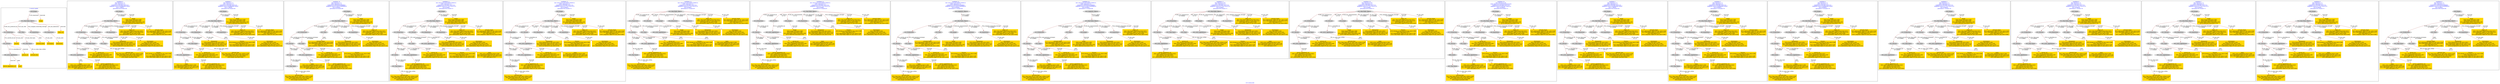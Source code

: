 digraph n0 {
fontcolor="blue"
remincross="true"
label="s22-s-moca.xml"
subgraph cluster_0 {
label="1-correct model"
n2[style="filled",color="white",fillcolor="lightgray",label="E12_Production1"];
n3[style="filled",color="white",fillcolor="lightgray",label="E21_Person1"];
n4[shape="plaintext",style="filled",fillcolor="gold",label="Process"];
n5[style="filled",color="white",fillcolor="lightgray",label="E52_Time-Span1"];
n6[style="filled",color="white",fillcolor="lightgray",label="E82_Actor_Appellation1"];
n7[shape="plaintext",style="filled",fillcolor="gold",label="person_uri"];
n8[style="filled",color="white",fillcolor="lightgray",label="E22_Man-Made_Object1"];
n9[style="filled",color="white",fillcolor="lightgray",label="E35_Title1"];
n10[style="filled",color="white",fillcolor="lightgray",label="E8_Acquisition1"];
n11[style="filled",color="white",fillcolor="lightgray",label="E54_Dimension1"];
n12[shape="plaintext",style="filled",fillcolor="gold",label="object_uri"];
n13[shape="plaintext",style="filled",fillcolor="gold",label="Artwork_Name"];
n14[style="filled",color="white",fillcolor="lightgray",label="E38_Image1"];
n15[shape="plaintext",style="filled",fillcolor="gold",label="image"];
n16[shape="plaintext",style="filled",fillcolor="gold",label="Artwork_Year"];
n17[shape="plaintext",style="filled",fillcolor="gold",label="Dimensions"];
n18[shape="plaintext",style="filled",fillcolor="gold",label="person_appellation_uri"];
n19[shape="plaintext",style="filled",fillcolor="gold",label="name"];
n20[shape="plaintext",style="filled",fillcolor="gold",label="Provenance"];
}
subgraph cluster_1 {
label="candidate 0\nlink coherence:1.0\nnode coherence:1.0\nconfidence:0.503168170237122\nmapping score:0.5343893900790407\ncost:17.99953\n-precision:0.83-recall:0.83"
n22[style="filled",color="white",fillcolor="lightgray",label="E12_Production1"];
n23[style="filled",color="white",fillcolor="lightgray",label="E21_Person1"];
n24[style="filled",color="white",fillcolor="lightgray",label="E52_Time-Span2"];
n25[style="filled",color="white",fillcolor="lightgray",label="E55_Type1"];
n26[style="filled",color="white",fillcolor="lightgray",label="E82_Actor_Appellation1"];
n27[style="filled",color="white",fillcolor="lightgray",label="E22_Man-Made_Object1"];
n28[style="filled",color="white",fillcolor="lightgray",label="E54_Dimension1"];
n29[style="filled",color="white",fillcolor="lightgray",label="E8_Acquisition1"];
n30[style="filled",color="white",fillcolor="lightgray",label="E38_Image1"];
n31[shape="plaintext",style="filled",fillcolor="gold",label="Dimensions\n[E54_Dimension,P3_has_note,0.691]\n[E73_Information_Object,P3_has_note,0.117]\n[E22_Man-Made_Object,P3_has_note,0.116]\n[E34_Inscription,P3_has_note,0.076]"];
n32[shape="plaintext",style="filled",fillcolor="gold",label="object_uri\n[E22_Man-Made_Object,classLink,0.857]\n[E33_Linguistic_Object,P3_has_note,0.05]\n[E30_Right,P3_has_note,0.048]\n[E73_Information_Object,P3_has_note,0.045]"];
n33[shape="plaintext",style="filled",fillcolor="gold",label="Artwork_Name\n[E73_Information_Object,P3_has_note,0.343]\n[E22_Man-Made_Object,P3_has_note,0.337]\n[E35_Title,label,0.221]\n[E33_Linguistic_Object,P3_has_note,0.099]"];
n34[shape="plaintext",style="filled",fillcolor="gold",label="image\n[E38_Image,classLink,0.389]\n[E39_Actor,classLink,0.249]\n[E22_Man-Made_Object,classLink,0.186]\n[E78_Collection,classLink,0.176]"];
n35[shape="plaintext",style="filled",fillcolor="gold",label="name\n[E82_Actor_Appellation,label,0.286]\n[E73_Information_Object,P3_has_note,0.26]\n[E22_Man-Made_Object,P3_has_note,0.257]\n[E35_Title,label,0.197]"];
n36[shape="plaintext",style="filled",fillcolor="gold",label="person_appellation_uri\n[E82_Actor_Appellation,classLink,0.942]\n[E21_Person,classLink,0.042]\n[E30_Right,P3_has_note,0.012]\n[E73_Information_Object,P3_has_note,0.004]"];
n37[shape="plaintext",style="filled",fillcolor="gold",label="person_uri\n[E21_Person,classLink,0.501]\n[E82_Actor_Appellation,classLink,0.298]\n[E30_Right,P3_has_note,0.147]\n[E73_Information_Object,P3_has_note,0.053]"];
n38[shape="plaintext",style="filled",fillcolor="gold",label="Artwork_Year\n[E52_Time-Span,P82_at_some_time_within,0.439]\n[E52_Time-Span,P82b_end_of_the_end,0.423]\n[E12_Production,P3_has_note,0.069]\n[E38_Image,classLink,0.069]"];
n39[shape="plaintext",style="filled",fillcolor="gold",label="Provenance\n[E35_Title,label,0.294]\n[E30_Right,P3_has_note,0.256]\n[E8_Acquisition,P3_has_note,0.232]\n[E73_Information_Object,P3_has_note,0.219]"];
n40[shape="plaintext",style="filled",fillcolor="gold",label="Process\n[E29_Design_or_Procedure,P3_has_note,0.386]\n[E55_Type,label,0.357]\n[E73_Information_Object,P3_has_note,0.129]\n[E22_Man-Made_Object,P3_has_note,0.128]"];
}
subgraph cluster_2 {
label="candidate 1\nlink coherence:1.0\nnode coherence:1.0\nconfidence:0.503168170237122\nmapping score:0.5343893900790407\ncost:17.99956\n-precision:0.83-recall:0.83"
n42[style="filled",color="white",fillcolor="lightgray",label="E12_Production1"];
n43[style="filled",color="white",fillcolor="lightgray",label="E21_Person1"];
n44[style="filled",color="white",fillcolor="lightgray",label="E52_Time-Span2"];
n45[style="filled",color="white",fillcolor="lightgray",label="E82_Actor_Appellation1"];
n46[style="filled",color="white",fillcolor="lightgray",label="E22_Man-Made_Object1"];
n47[style="filled",color="white",fillcolor="lightgray",label="E54_Dimension1"];
n48[style="filled",color="white",fillcolor="lightgray",label="E55_Type2"];
n49[style="filled",color="white",fillcolor="lightgray",label="E8_Acquisition1"];
n50[style="filled",color="white",fillcolor="lightgray",label="E38_Image1"];
n51[shape="plaintext",style="filled",fillcolor="gold",label="Dimensions\n[E54_Dimension,P3_has_note,0.691]\n[E73_Information_Object,P3_has_note,0.117]\n[E22_Man-Made_Object,P3_has_note,0.116]\n[E34_Inscription,P3_has_note,0.076]"];
n52[shape="plaintext",style="filled",fillcolor="gold",label="object_uri\n[E22_Man-Made_Object,classLink,0.857]\n[E33_Linguistic_Object,P3_has_note,0.05]\n[E30_Right,P3_has_note,0.048]\n[E73_Information_Object,P3_has_note,0.045]"];
n53[shape="plaintext",style="filled",fillcolor="gold",label="Process\n[E29_Design_or_Procedure,P3_has_note,0.386]\n[E55_Type,label,0.357]\n[E73_Information_Object,P3_has_note,0.129]\n[E22_Man-Made_Object,P3_has_note,0.128]"];
n54[shape="plaintext",style="filled",fillcolor="gold",label="Artwork_Name\n[E73_Information_Object,P3_has_note,0.343]\n[E22_Man-Made_Object,P3_has_note,0.337]\n[E35_Title,label,0.221]\n[E33_Linguistic_Object,P3_has_note,0.099]"];
n55[shape="plaintext",style="filled",fillcolor="gold",label="image\n[E38_Image,classLink,0.389]\n[E39_Actor,classLink,0.249]\n[E22_Man-Made_Object,classLink,0.186]\n[E78_Collection,classLink,0.176]"];
n56[shape="plaintext",style="filled",fillcolor="gold",label="name\n[E82_Actor_Appellation,label,0.286]\n[E73_Information_Object,P3_has_note,0.26]\n[E22_Man-Made_Object,P3_has_note,0.257]\n[E35_Title,label,0.197]"];
n57[shape="plaintext",style="filled",fillcolor="gold",label="person_appellation_uri\n[E82_Actor_Appellation,classLink,0.942]\n[E21_Person,classLink,0.042]\n[E30_Right,P3_has_note,0.012]\n[E73_Information_Object,P3_has_note,0.004]"];
n58[shape="plaintext",style="filled",fillcolor="gold",label="person_uri\n[E21_Person,classLink,0.501]\n[E82_Actor_Appellation,classLink,0.298]\n[E30_Right,P3_has_note,0.147]\n[E73_Information_Object,P3_has_note,0.053]"];
n59[shape="plaintext",style="filled",fillcolor="gold",label="Artwork_Year\n[E52_Time-Span,P82_at_some_time_within,0.439]\n[E52_Time-Span,P82b_end_of_the_end,0.423]\n[E12_Production,P3_has_note,0.069]\n[E38_Image,classLink,0.069]"];
n60[shape="plaintext",style="filled",fillcolor="gold",label="Provenance\n[E35_Title,label,0.294]\n[E30_Right,P3_has_note,0.256]\n[E8_Acquisition,P3_has_note,0.232]\n[E73_Information_Object,P3_has_note,0.219]"];
}
subgraph cluster_3 {
label="candidate 10\nlink coherence:1.0\nnode coherence:1.0\nconfidence:0.4916242453999852\nmapping score:0.5138747484666618\ncost:19.99944\n-precision:0.8-recall:0.89"
n62[style="filled",color="white",fillcolor="lightgray",label="E12_Production1"];
n63[style="filled",color="white",fillcolor="lightgray",label="E21_Person1"];
n64[style="filled",color="white",fillcolor="lightgray",label="E55_Type1"];
n65[style="filled",color="white",fillcolor="lightgray",label="E67_Birth1"];
n66[style="filled",color="white",fillcolor="lightgray",label="E82_Actor_Appellation1"];
n67[style="filled",color="white",fillcolor="lightgray",label="E22_Man-Made_Object1"];
n68[style="filled",color="white",fillcolor="lightgray",label="E35_Title1"];
n69[style="filled",color="white",fillcolor="lightgray",label="E54_Dimension1"];
n70[style="filled",color="white",fillcolor="lightgray",label="E8_Acquisition1"];
n71[style="filled",color="white",fillcolor="lightgray",label="E38_Image1"];
n72[style="filled",color="white",fillcolor="lightgray",label="E52_Time-Span1"];
n73[shape="plaintext",style="filled",fillcolor="gold",label="Artwork_Year\n[E52_Time-Span,P82_at_some_time_within,0.439]\n[E52_Time-Span,P82b_end_of_the_end,0.423]\n[E12_Production,P3_has_note,0.069]\n[E38_Image,classLink,0.069]"];
n74[shape="plaintext",style="filled",fillcolor="gold",label="Dimensions\n[E54_Dimension,P3_has_note,0.691]\n[E73_Information_Object,P3_has_note,0.117]\n[E22_Man-Made_Object,P3_has_note,0.116]\n[E34_Inscription,P3_has_note,0.076]"];
n75[shape="plaintext",style="filled",fillcolor="gold",label="object_uri\n[E22_Man-Made_Object,classLink,0.857]\n[E33_Linguistic_Object,P3_has_note,0.05]\n[E30_Right,P3_has_note,0.048]\n[E73_Information_Object,P3_has_note,0.045]"];
n76[shape="plaintext",style="filled",fillcolor="gold",label="image\n[E38_Image,classLink,0.389]\n[E39_Actor,classLink,0.249]\n[E22_Man-Made_Object,classLink,0.186]\n[E78_Collection,classLink,0.176]"];
n77[shape="plaintext",style="filled",fillcolor="gold",label="name\n[E82_Actor_Appellation,label,0.286]\n[E73_Information_Object,P3_has_note,0.26]\n[E22_Man-Made_Object,P3_has_note,0.257]\n[E35_Title,label,0.197]"];
n78[shape="plaintext",style="filled",fillcolor="gold",label="person_appellation_uri\n[E82_Actor_Appellation,classLink,0.942]\n[E21_Person,classLink,0.042]\n[E30_Right,P3_has_note,0.012]\n[E73_Information_Object,P3_has_note,0.004]"];
n79[shape="plaintext",style="filled",fillcolor="gold",label="Artwork_Name\n[E73_Information_Object,P3_has_note,0.343]\n[E22_Man-Made_Object,P3_has_note,0.337]\n[E35_Title,label,0.221]\n[E33_Linguistic_Object,P3_has_note,0.099]"];
n80[shape="plaintext",style="filled",fillcolor="gold",label="person_uri\n[E21_Person,classLink,0.501]\n[E82_Actor_Appellation,classLink,0.298]\n[E30_Right,P3_has_note,0.147]\n[E73_Information_Object,P3_has_note,0.053]"];
n81[shape="plaintext",style="filled",fillcolor="gold",label="Provenance\n[E35_Title,label,0.294]\n[E30_Right,P3_has_note,0.256]\n[E8_Acquisition,P3_has_note,0.232]\n[E73_Information_Object,P3_has_note,0.219]"];
n82[shape="plaintext",style="filled",fillcolor="gold",label="Process\n[E29_Design_or_Procedure,P3_has_note,0.386]\n[E55_Type,label,0.357]\n[E73_Information_Object,P3_has_note,0.129]\n[E22_Man-Made_Object,P3_has_note,0.128]"];
}
subgraph cluster_4 {
label="candidate 11\nlink coherence:0.9523809523809523\nnode coherence:1.0\nconfidence:0.503168170237122\nmapping score:0.517722723412374\ncost:20.9995\n-precision:0.62-recall:0.72"
n84[style="filled",color="white",fillcolor="lightgray",label="E12_Production1"];
n85[style="filled",color="white",fillcolor="lightgray",label="E21_Person1"];
n86[style="filled",color="white",fillcolor="lightgray",label="E55_Type1"];
n87[style="filled",color="white",fillcolor="lightgray",label="E67_Birth1"];
n88[style="filled",color="white",fillcolor="lightgray",label="E82_Actor_Appellation1"];
n89[style="filled",color="white",fillcolor="lightgray",label="E21_Person2"];
n90[style="filled",color="white",fillcolor="lightgray",label="E82_Actor_Appellation2"];
n91[style="filled",color="white",fillcolor="lightgray",label="E22_Man-Made_Object1"];
n92[style="filled",color="white",fillcolor="lightgray",label="E54_Dimension1"];
n93[style="filled",color="white",fillcolor="lightgray",label="E8_Acquisition1"];
n94[style="filled",color="white",fillcolor="lightgray",label="E38_Image1"];
n95[style="filled",color="white",fillcolor="lightgray",label="E52_Time-Span1"];
n96[shape="plaintext",style="filled",fillcolor="gold",label="name\n[E82_Actor_Appellation,label,0.286]\n[E73_Information_Object,P3_has_note,0.26]\n[E22_Man-Made_Object,P3_has_note,0.257]\n[E35_Title,label,0.197]"];
n97[shape="plaintext",style="filled",fillcolor="gold",label="Artwork_Year\n[E52_Time-Span,P82_at_some_time_within,0.439]\n[E52_Time-Span,P82b_end_of_the_end,0.423]\n[E12_Production,P3_has_note,0.069]\n[E38_Image,classLink,0.069]"];
n98[shape="plaintext",style="filled",fillcolor="gold",label="Dimensions\n[E54_Dimension,P3_has_note,0.691]\n[E73_Information_Object,P3_has_note,0.117]\n[E22_Man-Made_Object,P3_has_note,0.116]\n[E34_Inscription,P3_has_note,0.076]"];
n99[shape="plaintext",style="filled",fillcolor="gold",label="object_uri\n[E22_Man-Made_Object,classLink,0.857]\n[E33_Linguistic_Object,P3_has_note,0.05]\n[E30_Right,P3_has_note,0.048]\n[E73_Information_Object,P3_has_note,0.045]"];
n100[shape="plaintext",style="filled",fillcolor="gold",label="Artwork_Name\n[E73_Information_Object,P3_has_note,0.343]\n[E22_Man-Made_Object,P3_has_note,0.337]\n[E35_Title,label,0.221]\n[E33_Linguistic_Object,P3_has_note,0.099]"];
n101[shape="plaintext",style="filled",fillcolor="gold",label="image\n[E38_Image,classLink,0.389]\n[E39_Actor,classLink,0.249]\n[E22_Man-Made_Object,classLink,0.186]\n[E78_Collection,classLink,0.176]"];
n102[shape="plaintext",style="filled",fillcolor="gold",label="person_appellation_uri\n[E82_Actor_Appellation,classLink,0.942]\n[E21_Person,classLink,0.042]\n[E30_Right,P3_has_note,0.012]\n[E73_Information_Object,P3_has_note,0.004]"];
n103[shape="plaintext",style="filled",fillcolor="gold",label="person_uri\n[E21_Person,classLink,0.501]\n[E82_Actor_Appellation,classLink,0.298]\n[E30_Right,P3_has_note,0.147]\n[E73_Information_Object,P3_has_note,0.053]"];
n104[shape="plaintext",style="filled",fillcolor="gold",label="Provenance\n[E35_Title,label,0.294]\n[E30_Right,P3_has_note,0.256]\n[E8_Acquisition,P3_has_note,0.232]\n[E73_Information_Object,P3_has_note,0.219]"];
n105[shape="plaintext",style="filled",fillcolor="gold",label="Process\n[E29_Design_or_Procedure,P3_has_note,0.386]\n[E55_Type,label,0.357]\n[E73_Information_Object,P3_has_note,0.129]\n[E22_Man-Made_Object,P3_has_note,0.128]"];
}
subgraph cluster_5 {
label="candidate 12\nlink coherence:0.9523809523809523\nnode coherence:1.0\nconfidence:0.503168170237122\nmapping score:0.517722723412374\ncost:20.99953\n-precision:0.62-recall:0.72"
n107[style="filled",color="white",fillcolor="lightgray",label="E12_Production1"];
n108[style="filled",color="white",fillcolor="lightgray",label="E21_Person1"];
n109[style="filled",color="white",fillcolor="lightgray",label="E67_Birth1"];
n110[style="filled",color="white",fillcolor="lightgray",label="E82_Actor_Appellation1"];
n111[style="filled",color="white",fillcolor="lightgray",label="E21_Person2"];
n112[style="filled",color="white",fillcolor="lightgray",label="E82_Actor_Appellation2"];
n113[style="filled",color="white",fillcolor="lightgray",label="E22_Man-Made_Object1"];
n114[style="filled",color="white",fillcolor="lightgray",label="E54_Dimension1"];
n115[style="filled",color="white",fillcolor="lightgray",label="E55_Type2"];
n116[style="filled",color="white",fillcolor="lightgray",label="E8_Acquisition1"];
n117[style="filled",color="white",fillcolor="lightgray",label="E38_Image1"];
n118[style="filled",color="white",fillcolor="lightgray",label="E52_Time-Span1"];
n119[shape="plaintext",style="filled",fillcolor="gold",label="name\n[E82_Actor_Appellation,label,0.286]\n[E73_Information_Object,P3_has_note,0.26]\n[E22_Man-Made_Object,P3_has_note,0.257]\n[E35_Title,label,0.197]"];
n120[shape="plaintext",style="filled",fillcolor="gold",label="Artwork_Year\n[E52_Time-Span,P82_at_some_time_within,0.439]\n[E52_Time-Span,P82b_end_of_the_end,0.423]\n[E12_Production,P3_has_note,0.069]\n[E38_Image,classLink,0.069]"];
n121[shape="plaintext",style="filled",fillcolor="gold",label="Dimensions\n[E54_Dimension,P3_has_note,0.691]\n[E73_Information_Object,P3_has_note,0.117]\n[E22_Man-Made_Object,P3_has_note,0.116]\n[E34_Inscription,P3_has_note,0.076]"];
n122[shape="plaintext",style="filled",fillcolor="gold",label="object_uri\n[E22_Man-Made_Object,classLink,0.857]\n[E33_Linguistic_Object,P3_has_note,0.05]\n[E30_Right,P3_has_note,0.048]\n[E73_Information_Object,P3_has_note,0.045]"];
n123[shape="plaintext",style="filled",fillcolor="gold",label="Process\n[E29_Design_or_Procedure,P3_has_note,0.386]\n[E55_Type,label,0.357]\n[E73_Information_Object,P3_has_note,0.129]\n[E22_Man-Made_Object,P3_has_note,0.128]"];
n124[shape="plaintext",style="filled",fillcolor="gold",label="Artwork_Name\n[E73_Information_Object,P3_has_note,0.343]\n[E22_Man-Made_Object,P3_has_note,0.337]\n[E35_Title,label,0.221]\n[E33_Linguistic_Object,P3_has_note,0.099]"];
n125[shape="plaintext",style="filled",fillcolor="gold",label="image\n[E38_Image,classLink,0.389]\n[E39_Actor,classLink,0.249]\n[E22_Man-Made_Object,classLink,0.186]\n[E78_Collection,classLink,0.176]"];
n126[shape="plaintext",style="filled",fillcolor="gold",label="person_appellation_uri\n[E82_Actor_Appellation,classLink,0.942]\n[E21_Person,classLink,0.042]\n[E30_Right,P3_has_note,0.012]\n[E73_Information_Object,P3_has_note,0.004]"];
n127[shape="plaintext",style="filled",fillcolor="gold",label="person_uri\n[E21_Person,classLink,0.501]\n[E82_Actor_Appellation,classLink,0.298]\n[E30_Right,P3_has_note,0.147]\n[E73_Information_Object,P3_has_note,0.053]"];
n128[shape="plaintext",style="filled",fillcolor="gold",label="Provenance\n[E35_Title,label,0.294]\n[E30_Right,P3_has_note,0.256]\n[E8_Acquisition,P3_has_note,0.232]\n[E73_Information_Object,P3_has_note,0.219]"];
}
subgraph cluster_6 {
label="candidate 13\nlink coherence:0.9523809523809523\nnode coherence:1.0\nconfidence:0.503168170237122\nmapping score:0.517722723412374\ncost:20.99957\n-precision:0.57-recall:0.67"
n130[style="filled",color="white",fillcolor="lightgray",label="E12_Production1"];
n131[style="filled",color="white",fillcolor="lightgray",label="E21_Person1"];
n132[style="filled",color="white",fillcolor="lightgray",label="E55_Type1"];
n133[style="filled",color="white",fillcolor="lightgray",label="E69_Death1"];
n134[style="filled",color="white",fillcolor="lightgray",label="E82_Actor_Appellation1"];
n135[style="filled",color="white",fillcolor="lightgray",label="E21_Person2"];
n136[style="filled",color="white",fillcolor="lightgray",label="E82_Actor_Appellation2"];
n137[style="filled",color="white",fillcolor="lightgray",label="E22_Man-Made_Object1"];
n138[style="filled",color="white",fillcolor="lightgray",label="E38_Image1"];
n139[style="filled",color="white",fillcolor="lightgray",label="E54_Dimension1"];
n140[style="filled",color="white",fillcolor="lightgray",label="E8_Acquisition1"];
n141[style="filled",color="white",fillcolor="lightgray",label="E52_Time-Span4"];
n142[shape="plaintext",style="filled",fillcolor="gold",label="name\n[E82_Actor_Appellation,label,0.286]\n[E73_Information_Object,P3_has_note,0.26]\n[E22_Man-Made_Object,P3_has_note,0.257]\n[E35_Title,label,0.197]"];
n143[shape="plaintext",style="filled",fillcolor="gold",label="Dimensions\n[E54_Dimension,P3_has_note,0.691]\n[E73_Information_Object,P3_has_note,0.117]\n[E22_Man-Made_Object,P3_has_note,0.116]\n[E34_Inscription,P3_has_note,0.076]"];
n144[shape="plaintext",style="filled",fillcolor="gold",label="Artwork_Year\n[E52_Time-Span,P82_at_some_time_within,0.439]\n[E52_Time-Span,P82b_end_of_the_end,0.423]\n[E12_Production,P3_has_note,0.069]\n[E38_Image,classLink,0.069]"];
n145[shape="plaintext",style="filled",fillcolor="gold",label="object_uri\n[E22_Man-Made_Object,classLink,0.857]\n[E33_Linguistic_Object,P3_has_note,0.05]\n[E30_Right,P3_has_note,0.048]\n[E73_Information_Object,P3_has_note,0.045]"];
n146[shape="plaintext",style="filled",fillcolor="gold",label="Artwork_Name\n[E73_Information_Object,P3_has_note,0.343]\n[E22_Man-Made_Object,P3_has_note,0.337]\n[E35_Title,label,0.221]\n[E33_Linguistic_Object,P3_has_note,0.099]"];
n147[shape="plaintext",style="filled",fillcolor="gold",label="image\n[E38_Image,classLink,0.389]\n[E39_Actor,classLink,0.249]\n[E22_Man-Made_Object,classLink,0.186]\n[E78_Collection,classLink,0.176]"];
n148[shape="plaintext",style="filled",fillcolor="gold",label="person_appellation_uri\n[E82_Actor_Appellation,classLink,0.942]\n[E21_Person,classLink,0.042]\n[E30_Right,P3_has_note,0.012]\n[E73_Information_Object,P3_has_note,0.004]"];
n149[shape="plaintext",style="filled",fillcolor="gold",label="person_uri\n[E21_Person,classLink,0.501]\n[E82_Actor_Appellation,classLink,0.298]\n[E30_Right,P3_has_note,0.147]\n[E73_Information_Object,P3_has_note,0.053]"];
n150[shape="plaintext",style="filled",fillcolor="gold",label="Provenance\n[E35_Title,label,0.294]\n[E30_Right,P3_has_note,0.256]\n[E8_Acquisition,P3_has_note,0.232]\n[E73_Information_Object,P3_has_note,0.219]"];
n151[shape="plaintext",style="filled",fillcolor="gold",label="Process\n[E29_Design_or_Procedure,P3_has_note,0.386]\n[E55_Type,label,0.357]\n[E73_Information_Object,P3_has_note,0.129]\n[E22_Man-Made_Object,P3_has_note,0.128]"];
}
subgraph cluster_7 {
label="candidate 14\nlink coherence:0.9523809523809523\nnode coherence:1.0\nconfidence:0.503168170237122\nmapping score:0.517722723412374\ncost:20.9996\n-precision:0.57-recall:0.67"
n153[style="filled",color="white",fillcolor="lightgray",label="E12_Production1"];
n154[style="filled",color="white",fillcolor="lightgray",label="E21_Person1"];
n155[style="filled",color="white",fillcolor="lightgray",label="E69_Death1"];
n156[style="filled",color="white",fillcolor="lightgray",label="E82_Actor_Appellation1"];
n157[style="filled",color="white",fillcolor="lightgray",label="E21_Person2"];
n158[style="filled",color="white",fillcolor="lightgray",label="E82_Actor_Appellation2"];
n159[style="filled",color="white",fillcolor="lightgray",label="E22_Man-Made_Object1"];
n160[style="filled",color="white",fillcolor="lightgray",label="E38_Image1"];
n161[style="filled",color="white",fillcolor="lightgray",label="E54_Dimension1"];
n162[style="filled",color="white",fillcolor="lightgray",label="E55_Type2"];
n163[style="filled",color="white",fillcolor="lightgray",label="E8_Acquisition1"];
n164[style="filled",color="white",fillcolor="lightgray",label="E52_Time-Span4"];
n165[shape="plaintext",style="filled",fillcolor="gold",label="name\n[E82_Actor_Appellation,label,0.286]\n[E73_Information_Object,P3_has_note,0.26]\n[E22_Man-Made_Object,P3_has_note,0.257]\n[E35_Title,label,0.197]"];
n166[shape="plaintext",style="filled",fillcolor="gold",label="Dimensions\n[E54_Dimension,P3_has_note,0.691]\n[E73_Information_Object,P3_has_note,0.117]\n[E22_Man-Made_Object,P3_has_note,0.116]\n[E34_Inscription,P3_has_note,0.076]"];
n167[shape="plaintext",style="filled",fillcolor="gold",label="Artwork_Year\n[E52_Time-Span,P82_at_some_time_within,0.439]\n[E52_Time-Span,P82b_end_of_the_end,0.423]\n[E12_Production,P3_has_note,0.069]\n[E38_Image,classLink,0.069]"];
n168[shape="plaintext",style="filled",fillcolor="gold",label="object_uri\n[E22_Man-Made_Object,classLink,0.857]\n[E33_Linguistic_Object,P3_has_note,0.05]\n[E30_Right,P3_has_note,0.048]\n[E73_Information_Object,P3_has_note,0.045]"];
n169[shape="plaintext",style="filled",fillcolor="gold",label="Process\n[E29_Design_or_Procedure,P3_has_note,0.386]\n[E55_Type,label,0.357]\n[E73_Information_Object,P3_has_note,0.129]\n[E22_Man-Made_Object,P3_has_note,0.128]"];
n170[shape="plaintext",style="filled",fillcolor="gold",label="Artwork_Name\n[E73_Information_Object,P3_has_note,0.343]\n[E22_Man-Made_Object,P3_has_note,0.337]\n[E35_Title,label,0.221]\n[E33_Linguistic_Object,P3_has_note,0.099]"];
n171[shape="plaintext",style="filled",fillcolor="gold",label="image\n[E38_Image,classLink,0.389]\n[E39_Actor,classLink,0.249]\n[E22_Man-Made_Object,classLink,0.186]\n[E78_Collection,classLink,0.176]"];
n172[shape="plaintext",style="filled",fillcolor="gold",label="person_appellation_uri\n[E82_Actor_Appellation,classLink,0.942]\n[E21_Person,classLink,0.042]\n[E30_Right,P3_has_note,0.012]\n[E73_Information_Object,P3_has_note,0.004]"];
n173[shape="plaintext",style="filled",fillcolor="gold",label="person_uri\n[E21_Person,classLink,0.501]\n[E82_Actor_Appellation,classLink,0.298]\n[E30_Right,P3_has_note,0.147]\n[E73_Information_Object,P3_has_note,0.053]"];
n174[shape="plaintext",style="filled",fillcolor="gold",label="Provenance\n[E35_Title,label,0.294]\n[E30_Right,P3_has_note,0.256]\n[E8_Acquisition,P3_has_note,0.232]\n[E73_Information_Object,P3_has_note,0.219]"];
}
subgraph cluster_8 {
label="candidate 15\nlink coherence:0.9523809523809523\nnode coherence:1.0\nconfidence:0.4916242453999852\nmapping score:0.5138747484666618\ncost:20.99946\n-precision:0.71-recall:0.83"
n176[style="filled",color="white",fillcolor="lightgray",label="E12_Production1"];
n177[style="filled",color="white",fillcolor="lightgray",label="E21_Person1"];
n178[style="filled",color="white",fillcolor="lightgray",label="E55_Type1"];
n179[style="filled",color="white",fillcolor="lightgray",label="E67_Birth1"];
n180[style="filled",color="white",fillcolor="lightgray",label="E82_Actor_Appellation1"];
n181[style="filled",color="white",fillcolor="lightgray",label="E22_Man-Made_Object1"];
n182[style="filled",color="white",fillcolor="lightgray",label="E35_Title1"];
n183[style="filled",color="white",fillcolor="lightgray",label="E38_Image1"];
n184[style="filled",color="white",fillcolor="lightgray",label="E54_Dimension1"];
n185[style="filled",color="white",fillcolor="lightgray",label="E8_Acquisition1"];
n186[style="filled",color="white",fillcolor="lightgray",label="E33_Linguistic_Object2"];
n187[style="filled",color="white",fillcolor="lightgray",label="E52_Time-Span1"];
n188[shape="plaintext",style="filled",fillcolor="gold",label="Artwork_Year\n[E52_Time-Span,P82_at_some_time_within,0.439]\n[E52_Time-Span,P82b_end_of_the_end,0.423]\n[E12_Production,P3_has_note,0.069]\n[E38_Image,classLink,0.069]"];
n189[shape="plaintext",style="filled",fillcolor="gold",label="Dimensions\n[E54_Dimension,P3_has_note,0.691]\n[E73_Information_Object,P3_has_note,0.117]\n[E22_Man-Made_Object,P3_has_note,0.116]\n[E34_Inscription,P3_has_note,0.076]"];
n190[shape="plaintext",style="filled",fillcolor="gold",label="object_uri\n[E22_Man-Made_Object,classLink,0.857]\n[E33_Linguistic_Object,P3_has_note,0.05]\n[E30_Right,P3_has_note,0.048]\n[E73_Information_Object,P3_has_note,0.045]"];
n191[shape="plaintext",style="filled",fillcolor="gold",label="image\n[E38_Image,classLink,0.389]\n[E39_Actor,classLink,0.249]\n[E22_Man-Made_Object,classLink,0.186]\n[E78_Collection,classLink,0.176]"];
n192[shape="plaintext",style="filled",fillcolor="gold",label="name\n[E82_Actor_Appellation,label,0.286]\n[E73_Information_Object,P3_has_note,0.26]\n[E22_Man-Made_Object,P3_has_note,0.257]\n[E35_Title,label,0.197]"];
n193[shape="plaintext",style="filled",fillcolor="gold",label="person_appellation_uri\n[E82_Actor_Appellation,classLink,0.942]\n[E21_Person,classLink,0.042]\n[E30_Right,P3_has_note,0.012]\n[E73_Information_Object,P3_has_note,0.004]"];
n194[shape="plaintext",style="filled",fillcolor="gold",label="Artwork_Name\n[E73_Information_Object,P3_has_note,0.343]\n[E22_Man-Made_Object,P3_has_note,0.337]\n[E35_Title,label,0.221]\n[E33_Linguistic_Object,P3_has_note,0.099]"];
n195[shape="plaintext",style="filled",fillcolor="gold",label="person_uri\n[E21_Person,classLink,0.501]\n[E82_Actor_Appellation,classLink,0.298]\n[E30_Right,P3_has_note,0.147]\n[E73_Information_Object,P3_has_note,0.053]"];
n196[shape="plaintext",style="filled",fillcolor="gold",label="Provenance\n[E35_Title,label,0.294]\n[E30_Right,P3_has_note,0.256]\n[E8_Acquisition,P3_has_note,0.232]\n[E73_Information_Object,P3_has_note,0.219]"];
n197[shape="plaintext",style="filled",fillcolor="gold",label="Process\n[E29_Design_or_Procedure,P3_has_note,0.386]\n[E55_Type,label,0.357]\n[E73_Information_Object,P3_has_note,0.129]\n[E22_Man-Made_Object,P3_has_note,0.128]"];
}
subgraph cluster_9 {
label="candidate 16\nlink coherence:0.9523809523809523\nnode coherence:1.0\nconfidence:0.4916242453999852\nmapping score:0.5138747484666618\ncost:20.99947\n-precision:0.71-recall:0.83"
n199[style="filled",color="white",fillcolor="lightgray",label="E12_Production1"];
n200[style="filled",color="white",fillcolor="lightgray",label="E21_Person1"];
n201[style="filled",color="white",fillcolor="lightgray",label="E55_Type1"];
n202[style="filled",color="white",fillcolor="lightgray",label="E67_Birth1"];
n203[style="filled",color="white",fillcolor="lightgray",label="E82_Actor_Appellation1"];
n204[style="filled",color="white",fillcolor="lightgray",label="E22_Man-Made_Object1"];
n205[style="filled",color="white",fillcolor="lightgray",label="E35_Title1"];
n206[style="filled",color="white",fillcolor="lightgray",label="E38_Image1"];
n207[style="filled",color="white",fillcolor="lightgray",label="E54_Dimension1"];
n208[style="filled",color="white",fillcolor="lightgray",label="E8_Acquisition1"];
n209[style="filled",color="white",fillcolor="lightgray",label="E33_Linguistic_Object1"];
n210[style="filled",color="white",fillcolor="lightgray",label="E52_Time-Span1"];
n211[shape="plaintext",style="filled",fillcolor="gold",label="Artwork_Year\n[E52_Time-Span,P82_at_some_time_within,0.439]\n[E52_Time-Span,P82b_end_of_the_end,0.423]\n[E12_Production,P3_has_note,0.069]\n[E38_Image,classLink,0.069]"];
n212[shape="plaintext",style="filled",fillcolor="gold",label="Dimensions\n[E54_Dimension,P3_has_note,0.691]\n[E73_Information_Object,P3_has_note,0.117]\n[E22_Man-Made_Object,P3_has_note,0.116]\n[E34_Inscription,P3_has_note,0.076]"];
n213[shape="plaintext",style="filled",fillcolor="gold",label="object_uri\n[E22_Man-Made_Object,classLink,0.857]\n[E33_Linguistic_Object,P3_has_note,0.05]\n[E30_Right,P3_has_note,0.048]\n[E73_Information_Object,P3_has_note,0.045]"];
n214[shape="plaintext",style="filled",fillcolor="gold",label="image\n[E38_Image,classLink,0.389]\n[E39_Actor,classLink,0.249]\n[E22_Man-Made_Object,classLink,0.186]\n[E78_Collection,classLink,0.176]"];
n215[shape="plaintext",style="filled",fillcolor="gold",label="name\n[E82_Actor_Appellation,label,0.286]\n[E73_Information_Object,P3_has_note,0.26]\n[E22_Man-Made_Object,P3_has_note,0.257]\n[E35_Title,label,0.197]"];
n216[shape="plaintext",style="filled",fillcolor="gold",label="person_appellation_uri\n[E82_Actor_Appellation,classLink,0.942]\n[E21_Person,classLink,0.042]\n[E30_Right,P3_has_note,0.012]\n[E73_Information_Object,P3_has_note,0.004]"];
n217[shape="plaintext",style="filled",fillcolor="gold",label="Artwork_Name\n[E73_Information_Object,P3_has_note,0.343]\n[E22_Man-Made_Object,P3_has_note,0.337]\n[E35_Title,label,0.221]\n[E33_Linguistic_Object,P3_has_note,0.099]"];
n218[shape="plaintext",style="filled",fillcolor="gold",label="person_uri\n[E21_Person,classLink,0.501]\n[E82_Actor_Appellation,classLink,0.298]\n[E30_Right,P3_has_note,0.147]\n[E73_Information_Object,P3_has_note,0.053]"];
n219[shape="plaintext",style="filled",fillcolor="gold",label="Provenance\n[E35_Title,label,0.294]\n[E30_Right,P3_has_note,0.256]\n[E8_Acquisition,P3_has_note,0.232]\n[E73_Information_Object,P3_has_note,0.219]"];
n220[shape="plaintext",style="filled",fillcolor="gold",label="Process\n[E29_Design_or_Procedure,P3_has_note,0.386]\n[E55_Type,label,0.357]\n[E73_Information_Object,P3_has_note,0.129]\n[E22_Man-Made_Object,P3_has_note,0.128]"];
}
subgraph cluster_10 {
label="candidate 17\nlink coherence:0.95\nnode coherence:1.0\nconfidence:0.503168170237122\nmapping score:0.517722723412374\ncost:19.99957\n-precision:0.65-recall:0.72"
n222[style="filled",color="white",fillcolor="lightgray",label="E12_Production1"];
n223[style="filled",color="white",fillcolor="lightgray",label="E21_Person1"];
n224[style="filled",color="white",fillcolor="lightgray",label="E52_Time-Span2"];
n225[style="filled",color="white",fillcolor="lightgray",label="E55_Type1"];
n226[style="filled",color="white",fillcolor="lightgray",label="E82_Actor_Appellation1"];
n227[style="filled",color="white",fillcolor="lightgray",label="E21_Person2"];
n228[style="filled",color="white",fillcolor="lightgray",label="E82_Actor_Appellation2"];
n229[style="filled",color="white",fillcolor="lightgray",label="E22_Man-Made_Object1"];
n230[style="filled",color="white",fillcolor="lightgray",label="E38_Image1"];
n231[style="filled",color="white",fillcolor="lightgray",label="E54_Dimension1"];
n232[style="filled",color="white",fillcolor="lightgray",label="E8_Acquisition1"];
n233[shape="plaintext",style="filled",fillcolor="gold",label="name\n[E82_Actor_Appellation,label,0.286]\n[E73_Information_Object,P3_has_note,0.26]\n[E22_Man-Made_Object,P3_has_note,0.257]\n[E35_Title,label,0.197]"];
n234[shape="plaintext",style="filled",fillcolor="gold",label="Dimensions\n[E54_Dimension,P3_has_note,0.691]\n[E73_Information_Object,P3_has_note,0.117]\n[E22_Man-Made_Object,P3_has_note,0.116]\n[E34_Inscription,P3_has_note,0.076]"];
n235[shape="plaintext",style="filled",fillcolor="gold",label="object_uri\n[E22_Man-Made_Object,classLink,0.857]\n[E33_Linguistic_Object,P3_has_note,0.05]\n[E30_Right,P3_has_note,0.048]\n[E73_Information_Object,P3_has_note,0.045]"];
n236[shape="plaintext",style="filled",fillcolor="gold",label="Artwork_Name\n[E73_Information_Object,P3_has_note,0.343]\n[E22_Man-Made_Object,P3_has_note,0.337]\n[E35_Title,label,0.221]\n[E33_Linguistic_Object,P3_has_note,0.099]"];
n237[shape="plaintext",style="filled",fillcolor="gold",label="image\n[E38_Image,classLink,0.389]\n[E39_Actor,classLink,0.249]\n[E22_Man-Made_Object,classLink,0.186]\n[E78_Collection,classLink,0.176]"];
n238[shape="plaintext",style="filled",fillcolor="gold",label="person_appellation_uri\n[E82_Actor_Appellation,classLink,0.942]\n[E21_Person,classLink,0.042]\n[E30_Right,P3_has_note,0.012]\n[E73_Information_Object,P3_has_note,0.004]"];
n239[shape="plaintext",style="filled",fillcolor="gold",label="person_uri\n[E21_Person,classLink,0.501]\n[E82_Actor_Appellation,classLink,0.298]\n[E30_Right,P3_has_note,0.147]\n[E73_Information_Object,P3_has_note,0.053]"];
n240[shape="plaintext",style="filled",fillcolor="gold",label="Artwork_Year\n[E52_Time-Span,P82_at_some_time_within,0.439]\n[E52_Time-Span,P82b_end_of_the_end,0.423]\n[E12_Production,P3_has_note,0.069]\n[E38_Image,classLink,0.069]"];
n241[shape="plaintext",style="filled",fillcolor="gold",label="Provenance\n[E35_Title,label,0.294]\n[E30_Right,P3_has_note,0.256]\n[E8_Acquisition,P3_has_note,0.232]\n[E73_Information_Object,P3_has_note,0.219]"];
n242[shape="plaintext",style="filled",fillcolor="gold",label="Process\n[E29_Design_or_Procedure,P3_has_note,0.386]\n[E55_Type,label,0.357]\n[E73_Information_Object,P3_has_note,0.129]\n[E22_Man-Made_Object,P3_has_note,0.128]"];
}
subgraph cluster_11 {
label="candidate 18\nlink coherence:0.95\nnode coherence:1.0\nconfidence:0.503168170237122\nmapping score:0.517722723412374\ncost:19.9996\n-precision:0.65-recall:0.72"
n244[style="filled",color="white",fillcolor="lightgray",label="E12_Production1"];
n245[style="filled",color="white",fillcolor="lightgray",label="E21_Person1"];
n246[style="filled",color="white",fillcolor="lightgray",label="E52_Time-Span2"];
n247[style="filled",color="white",fillcolor="lightgray",label="E82_Actor_Appellation1"];
n248[style="filled",color="white",fillcolor="lightgray",label="E21_Person2"];
n249[style="filled",color="white",fillcolor="lightgray",label="E82_Actor_Appellation2"];
n250[style="filled",color="white",fillcolor="lightgray",label="E22_Man-Made_Object1"];
n251[style="filled",color="white",fillcolor="lightgray",label="E38_Image1"];
n252[style="filled",color="white",fillcolor="lightgray",label="E54_Dimension1"];
n253[style="filled",color="white",fillcolor="lightgray",label="E55_Type2"];
n254[style="filled",color="white",fillcolor="lightgray",label="E8_Acquisition1"];
n255[shape="plaintext",style="filled",fillcolor="gold",label="name\n[E82_Actor_Appellation,label,0.286]\n[E73_Information_Object,P3_has_note,0.26]\n[E22_Man-Made_Object,P3_has_note,0.257]\n[E35_Title,label,0.197]"];
n256[shape="plaintext",style="filled",fillcolor="gold",label="Dimensions\n[E54_Dimension,P3_has_note,0.691]\n[E73_Information_Object,P3_has_note,0.117]\n[E22_Man-Made_Object,P3_has_note,0.116]\n[E34_Inscription,P3_has_note,0.076]"];
n257[shape="plaintext",style="filled",fillcolor="gold",label="object_uri\n[E22_Man-Made_Object,classLink,0.857]\n[E33_Linguistic_Object,P3_has_note,0.05]\n[E30_Right,P3_has_note,0.048]\n[E73_Information_Object,P3_has_note,0.045]"];
n258[shape="plaintext",style="filled",fillcolor="gold",label="Process\n[E29_Design_or_Procedure,P3_has_note,0.386]\n[E55_Type,label,0.357]\n[E73_Information_Object,P3_has_note,0.129]\n[E22_Man-Made_Object,P3_has_note,0.128]"];
n259[shape="plaintext",style="filled",fillcolor="gold",label="Artwork_Name\n[E73_Information_Object,P3_has_note,0.343]\n[E22_Man-Made_Object,P3_has_note,0.337]\n[E35_Title,label,0.221]\n[E33_Linguistic_Object,P3_has_note,0.099]"];
n260[shape="plaintext",style="filled",fillcolor="gold",label="image\n[E38_Image,classLink,0.389]\n[E39_Actor,classLink,0.249]\n[E22_Man-Made_Object,classLink,0.186]\n[E78_Collection,classLink,0.176]"];
n261[shape="plaintext",style="filled",fillcolor="gold",label="person_appellation_uri\n[E82_Actor_Appellation,classLink,0.942]\n[E21_Person,classLink,0.042]\n[E30_Right,P3_has_note,0.012]\n[E73_Information_Object,P3_has_note,0.004]"];
n262[shape="plaintext",style="filled",fillcolor="gold",label="person_uri\n[E21_Person,classLink,0.501]\n[E82_Actor_Appellation,classLink,0.298]\n[E30_Right,P3_has_note,0.147]\n[E73_Information_Object,P3_has_note,0.053]"];
n263[shape="plaintext",style="filled",fillcolor="gold",label="Artwork_Year\n[E52_Time-Span,P82_at_some_time_within,0.439]\n[E52_Time-Span,P82b_end_of_the_end,0.423]\n[E12_Production,P3_has_note,0.069]\n[E38_Image,classLink,0.069]"];
n264[shape="plaintext",style="filled",fillcolor="gold",label="Provenance\n[E35_Title,label,0.294]\n[E30_Right,P3_has_note,0.256]\n[E8_Acquisition,P3_has_note,0.232]\n[E73_Information_Object,P3_has_note,0.219]"];
}
subgraph cluster_12 {
label="candidate 19\nlink coherence:0.95\nnode coherence:0.9444444444444444\nconfidence:0.503168170237122\nmapping score:0.5158708715605221\ncost:118.99953\n-precision:0.65-recall:0.72"
n266[style="filled",color="white",fillcolor="lightgray",label="E12_Production1"];
n267[style="filled",color="white",fillcolor="lightgray",label="E21_Person1"];
n268[style="filled",color="white",fillcolor="lightgray",label="E55_Type1"];
n269[style="filled",color="white",fillcolor="lightgray",label="E69_Death1"];
n270[style="filled",color="white",fillcolor="lightgray",label="E82_Actor_Appellation1"];
n271[style="filled",color="white",fillcolor="lightgray",label="E22_Man-Made_Object1"];
n272[style="filled",color="white",fillcolor="lightgray",label="E21_Person2"];
n273[style="filled",color="white",fillcolor="lightgray",label="E54_Dimension1"];
n274[style="filled",color="white",fillcolor="lightgray",label="E8_Acquisition1"];
n275[style="filled",color="white",fillcolor="lightgray",label="E38_Image1"];
n276[style="filled",color="white",fillcolor="lightgray",label="E52_Time-Span4"];
n277[shape="plaintext",style="filled",fillcolor="gold",label="Dimensions\n[E54_Dimension,P3_has_note,0.691]\n[E73_Information_Object,P3_has_note,0.117]\n[E22_Man-Made_Object,P3_has_note,0.116]\n[E34_Inscription,P3_has_note,0.076]"];
n278[shape="plaintext",style="filled",fillcolor="gold",label="Artwork_Year\n[E52_Time-Span,P82_at_some_time_within,0.439]\n[E52_Time-Span,P82b_end_of_the_end,0.423]\n[E12_Production,P3_has_note,0.069]\n[E38_Image,classLink,0.069]"];
n279[shape="plaintext",style="filled",fillcolor="gold",label="object_uri\n[E22_Man-Made_Object,classLink,0.857]\n[E33_Linguistic_Object,P3_has_note,0.05]\n[E30_Right,P3_has_note,0.048]\n[E73_Information_Object,P3_has_note,0.045]"];
n280[shape="plaintext",style="filled",fillcolor="gold",label="Artwork_Name\n[E73_Information_Object,P3_has_note,0.343]\n[E22_Man-Made_Object,P3_has_note,0.337]\n[E35_Title,label,0.221]\n[E33_Linguistic_Object,P3_has_note,0.099]"];
n281[shape="plaintext",style="filled",fillcolor="gold",label="person_uri\n[E21_Person,classLink,0.501]\n[E82_Actor_Appellation,classLink,0.298]\n[E30_Right,P3_has_note,0.147]\n[E73_Information_Object,P3_has_note,0.053]"];
n282[shape="plaintext",style="filled",fillcolor="gold",label="image\n[E38_Image,classLink,0.389]\n[E39_Actor,classLink,0.249]\n[E22_Man-Made_Object,classLink,0.186]\n[E78_Collection,classLink,0.176]"];
n283[shape="plaintext",style="filled",fillcolor="gold",label="name\n[E82_Actor_Appellation,label,0.286]\n[E73_Information_Object,P3_has_note,0.26]\n[E22_Man-Made_Object,P3_has_note,0.257]\n[E35_Title,label,0.197]"];
n284[shape="plaintext",style="filled",fillcolor="gold",label="person_appellation_uri\n[E82_Actor_Appellation,classLink,0.942]\n[E21_Person,classLink,0.042]\n[E30_Right,P3_has_note,0.012]\n[E73_Information_Object,P3_has_note,0.004]"];
n285[shape="plaintext",style="filled",fillcolor="gold",label="Provenance\n[E35_Title,label,0.294]\n[E30_Right,P3_has_note,0.256]\n[E8_Acquisition,P3_has_note,0.232]\n[E73_Information_Object,P3_has_note,0.219]"];
n286[shape="plaintext",style="filled",fillcolor="gold",label="Process\n[E29_Design_or_Procedure,P3_has_note,0.386]\n[E55_Type,label,0.357]\n[E73_Information_Object,P3_has_note,0.129]\n[E22_Man-Made_Object,P3_has_note,0.128]"];
}
subgraph cluster_13 {
label="candidate 2\nlink coherence:1.0\nnode coherence:1.0\nconfidence:0.503168170237122\nmapping score:0.5343893900790407\ncost:17.99958\n-precision:0.83-recall:0.83"
n288[style="filled",color="white",fillcolor="lightgray",label="E12_Production1"];
n289[style="filled",color="white",fillcolor="lightgray",label="E21_Person1"];
n290[style="filled",color="white",fillcolor="lightgray",label="E52_Time-Span2"];
n291[style="filled",color="white",fillcolor="lightgray",label="E82_Actor_Appellation1"];
n292[style="filled",color="white",fillcolor="lightgray",label="E22_Man-Made_Object1"];
n293[style="filled",color="white",fillcolor="lightgray",label="E54_Dimension1"];
n294[style="filled",color="white",fillcolor="lightgray",label="E55_Type3"];
n295[style="filled",color="white",fillcolor="lightgray",label="E8_Acquisition1"];
n296[style="filled",color="white",fillcolor="lightgray",label="E38_Image1"];
n297[shape="plaintext",style="filled",fillcolor="gold",label="Dimensions\n[E54_Dimension,P3_has_note,0.691]\n[E73_Information_Object,P3_has_note,0.117]\n[E22_Man-Made_Object,P3_has_note,0.116]\n[E34_Inscription,P3_has_note,0.076]"];
n298[shape="plaintext",style="filled",fillcolor="gold",label="object_uri\n[E22_Man-Made_Object,classLink,0.857]\n[E33_Linguistic_Object,P3_has_note,0.05]\n[E30_Right,P3_has_note,0.048]\n[E73_Information_Object,P3_has_note,0.045]"];
n299[shape="plaintext",style="filled",fillcolor="gold",label="Artwork_Name\n[E73_Information_Object,P3_has_note,0.343]\n[E22_Man-Made_Object,P3_has_note,0.337]\n[E35_Title,label,0.221]\n[E33_Linguistic_Object,P3_has_note,0.099]"];
n300[shape="plaintext",style="filled",fillcolor="gold",label="Process\n[E29_Design_or_Procedure,P3_has_note,0.386]\n[E55_Type,label,0.357]\n[E73_Information_Object,P3_has_note,0.129]\n[E22_Man-Made_Object,P3_has_note,0.128]"];
n301[shape="plaintext",style="filled",fillcolor="gold",label="image\n[E38_Image,classLink,0.389]\n[E39_Actor,classLink,0.249]\n[E22_Man-Made_Object,classLink,0.186]\n[E78_Collection,classLink,0.176]"];
n302[shape="plaintext",style="filled",fillcolor="gold",label="name\n[E82_Actor_Appellation,label,0.286]\n[E73_Information_Object,P3_has_note,0.26]\n[E22_Man-Made_Object,P3_has_note,0.257]\n[E35_Title,label,0.197]"];
n303[shape="plaintext",style="filled",fillcolor="gold",label="person_appellation_uri\n[E82_Actor_Appellation,classLink,0.942]\n[E21_Person,classLink,0.042]\n[E30_Right,P3_has_note,0.012]\n[E73_Information_Object,P3_has_note,0.004]"];
n304[shape="plaintext",style="filled",fillcolor="gold",label="person_uri\n[E21_Person,classLink,0.501]\n[E82_Actor_Appellation,classLink,0.298]\n[E30_Right,P3_has_note,0.147]\n[E73_Information_Object,P3_has_note,0.053]"];
n305[shape="plaintext",style="filled",fillcolor="gold",label="Artwork_Year\n[E52_Time-Span,P82_at_some_time_within,0.439]\n[E52_Time-Span,P82b_end_of_the_end,0.423]\n[E12_Production,P3_has_note,0.069]\n[E38_Image,classLink,0.069]"];
n306[shape="plaintext",style="filled",fillcolor="gold",label="Provenance\n[E35_Title,label,0.294]\n[E30_Right,P3_has_note,0.256]\n[E8_Acquisition,P3_has_note,0.232]\n[E73_Information_Object,P3_has_note,0.219]"];
}
subgraph cluster_14 {
label="candidate 3\nlink coherence:1.0\nnode coherence:1.0\nconfidence:0.503168170237122\nmapping score:0.5343893900790407\ncost:18.99953\n-precision:0.74-recall:0.78"
n308[style="filled",color="white",fillcolor="lightgray",label="E12_Production1"];
n309[style="filled",color="white",fillcolor="lightgray",label="E21_Person1"];
n310[style="filled",color="white",fillcolor="lightgray",label="E55_Type1"];
n311[style="filled",color="white",fillcolor="lightgray",label="E69_Death1"];
n312[style="filled",color="white",fillcolor="lightgray",label="E82_Actor_Appellation1"];
n313[style="filled",color="white",fillcolor="lightgray",label="E22_Man-Made_Object1"];
n314[style="filled",color="white",fillcolor="lightgray",label="E54_Dimension1"];
n315[style="filled",color="white",fillcolor="lightgray",label="E8_Acquisition1"];
n316[style="filled",color="white",fillcolor="lightgray",label="E38_Image1"];
n317[style="filled",color="white",fillcolor="lightgray",label="E52_Time-Span4"];
n318[shape="plaintext",style="filled",fillcolor="gold",label="Dimensions\n[E54_Dimension,P3_has_note,0.691]\n[E73_Information_Object,P3_has_note,0.117]\n[E22_Man-Made_Object,P3_has_note,0.116]\n[E34_Inscription,P3_has_note,0.076]"];
n319[shape="plaintext",style="filled",fillcolor="gold",label="Artwork_Year\n[E52_Time-Span,P82_at_some_time_within,0.439]\n[E52_Time-Span,P82b_end_of_the_end,0.423]\n[E12_Production,P3_has_note,0.069]\n[E38_Image,classLink,0.069]"];
n320[shape="plaintext",style="filled",fillcolor="gold",label="object_uri\n[E22_Man-Made_Object,classLink,0.857]\n[E33_Linguistic_Object,P3_has_note,0.05]\n[E30_Right,P3_has_note,0.048]\n[E73_Information_Object,P3_has_note,0.045]"];
n321[shape="plaintext",style="filled",fillcolor="gold",label="Artwork_Name\n[E73_Information_Object,P3_has_note,0.343]\n[E22_Man-Made_Object,P3_has_note,0.337]\n[E35_Title,label,0.221]\n[E33_Linguistic_Object,P3_has_note,0.099]"];
n322[shape="plaintext",style="filled",fillcolor="gold",label="image\n[E38_Image,classLink,0.389]\n[E39_Actor,classLink,0.249]\n[E22_Man-Made_Object,classLink,0.186]\n[E78_Collection,classLink,0.176]"];
n323[shape="plaintext",style="filled",fillcolor="gold",label="name\n[E82_Actor_Appellation,label,0.286]\n[E73_Information_Object,P3_has_note,0.26]\n[E22_Man-Made_Object,P3_has_note,0.257]\n[E35_Title,label,0.197]"];
n324[shape="plaintext",style="filled",fillcolor="gold",label="person_appellation_uri\n[E82_Actor_Appellation,classLink,0.942]\n[E21_Person,classLink,0.042]\n[E30_Right,P3_has_note,0.012]\n[E73_Information_Object,P3_has_note,0.004]"];
n325[shape="plaintext",style="filled",fillcolor="gold",label="person_uri\n[E21_Person,classLink,0.501]\n[E82_Actor_Appellation,classLink,0.298]\n[E30_Right,P3_has_note,0.147]\n[E73_Information_Object,P3_has_note,0.053]"];
n326[shape="plaintext",style="filled",fillcolor="gold",label="Provenance\n[E35_Title,label,0.294]\n[E30_Right,P3_has_note,0.256]\n[E8_Acquisition,P3_has_note,0.232]\n[E73_Information_Object,P3_has_note,0.219]"];
n327[shape="plaintext",style="filled",fillcolor="gold",label="Process\n[E29_Design_or_Procedure,P3_has_note,0.386]\n[E55_Type,label,0.357]\n[E73_Information_Object,P3_has_note,0.129]\n[E22_Man-Made_Object,P3_has_note,0.128]"];
}
subgraph cluster_15 {
label="candidate 4\nlink coherence:1.0\nnode coherence:1.0\nconfidence:0.503168170237122\nmapping score:0.5343893900790407\ncost:18.99956\n-precision:0.74-recall:0.78"
n329[style="filled",color="white",fillcolor="lightgray",label="E12_Production1"];
n330[style="filled",color="white",fillcolor="lightgray",label="E21_Person1"];
n331[style="filled",color="white",fillcolor="lightgray",label="E69_Death1"];
n332[style="filled",color="white",fillcolor="lightgray",label="E82_Actor_Appellation1"];
n333[style="filled",color="white",fillcolor="lightgray",label="E22_Man-Made_Object1"];
n334[style="filled",color="white",fillcolor="lightgray",label="E54_Dimension1"];
n335[style="filled",color="white",fillcolor="lightgray",label="E55_Type2"];
n336[style="filled",color="white",fillcolor="lightgray",label="E8_Acquisition1"];
n337[style="filled",color="white",fillcolor="lightgray",label="E38_Image1"];
n338[style="filled",color="white",fillcolor="lightgray",label="E52_Time-Span4"];
n339[shape="plaintext",style="filled",fillcolor="gold",label="Dimensions\n[E54_Dimension,P3_has_note,0.691]\n[E73_Information_Object,P3_has_note,0.117]\n[E22_Man-Made_Object,P3_has_note,0.116]\n[E34_Inscription,P3_has_note,0.076]"];
n340[shape="plaintext",style="filled",fillcolor="gold",label="Artwork_Year\n[E52_Time-Span,P82_at_some_time_within,0.439]\n[E52_Time-Span,P82b_end_of_the_end,0.423]\n[E12_Production,P3_has_note,0.069]\n[E38_Image,classLink,0.069]"];
n341[shape="plaintext",style="filled",fillcolor="gold",label="object_uri\n[E22_Man-Made_Object,classLink,0.857]\n[E33_Linguistic_Object,P3_has_note,0.05]\n[E30_Right,P3_has_note,0.048]\n[E73_Information_Object,P3_has_note,0.045]"];
n342[shape="plaintext",style="filled",fillcolor="gold",label="Process\n[E29_Design_or_Procedure,P3_has_note,0.386]\n[E55_Type,label,0.357]\n[E73_Information_Object,P3_has_note,0.129]\n[E22_Man-Made_Object,P3_has_note,0.128]"];
n343[shape="plaintext",style="filled",fillcolor="gold",label="Artwork_Name\n[E73_Information_Object,P3_has_note,0.343]\n[E22_Man-Made_Object,P3_has_note,0.337]\n[E35_Title,label,0.221]\n[E33_Linguistic_Object,P3_has_note,0.099]"];
n344[shape="plaintext",style="filled",fillcolor="gold",label="image\n[E38_Image,classLink,0.389]\n[E39_Actor,classLink,0.249]\n[E22_Man-Made_Object,classLink,0.186]\n[E78_Collection,classLink,0.176]"];
n345[shape="plaintext",style="filled",fillcolor="gold",label="name\n[E82_Actor_Appellation,label,0.286]\n[E73_Information_Object,P3_has_note,0.26]\n[E22_Man-Made_Object,P3_has_note,0.257]\n[E35_Title,label,0.197]"];
n346[shape="plaintext",style="filled",fillcolor="gold",label="person_appellation_uri\n[E82_Actor_Appellation,classLink,0.942]\n[E21_Person,classLink,0.042]\n[E30_Right,P3_has_note,0.012]\n[E73_Information_Object,P3_has_note,0.004]"];
n347[shape="plaintext",style="filled",fillcolor="gold",label="person_uri\n[E21_Person,classLink,0.501]\n[E82_Actor_Appellation,classLink,0.298]\n[E30_Right,P3_has_note,0.147]\n[E73_Information_Object,P3_has_note,0.053]"];
n348[shape="plaintext",style="filled",fillcolor="gold",label="Provenance\n[E35_Title,label,0.294]\n[E30_Right,P3_has_note,0.256]\n[E8_Acquisition,P3_has_note,0.232]\n[E73_Information_Object,P3_has_note,0.219]"];
}
subgraph cluster_16 {
label="candidate 5\nlink coherence:1.0\nnode coherence:1.0\nconfidence:0.503168170237122\nmapping score:0.517722723412374\ncost:19.99953\n-precision:0.7-recall:0.78"
n350[style="filled",color="white",fillcolor="lightgray",label="E12_Production1"];
n351[style="filled",color="white",fillcolor="lightgray",label="E21_Person1"];
n352[style="filled",color="white",fillcolor="lightgray",label="E52_Time-Span2"];
n353[style="filled",color="white",fillcolor="lightgray",label="E55_Type1"];
n354[style="filled",color="white",fillcolor="lightgray",label="E82_Actor_Appellation1"];
n355[style="filled",color="white",fillcolor="lightgray",label="E21_Person2"];
n356[style="filled",color="white",fillcolor="lightgray",label="E82_Actor_Appellation2"];
n357[style="filled",color="white",fillcolor="lightgray",label="E22_Man-Made_Object1"];
n358[style="filled",color="white",fillcolor="lightgray",label="E54_Dimension1"];
n359[style="filled",color="white",fillcolor="lightgray",label="E8_Acquisition1"];
n360[style="filled",color="white",fillcolor="lightgray",label="E38_Image1"];
n361[shape="plaintext",style="filled",fillcolor="gold",label="name\n[E82_Actor_Appellation,label,0.286]\n[E73_Information_Object,P3_has_note,0.26]\n[E22_Man-Made_Object,P3_has_note,0.257]\n[E35_Title,label,0.197]"];
n362[shape="plaintext",style="filled",fillcolor="gold",label="Dimensions\n[E54_Dimension,P3_has_note,0.691]\n[E73_Information_Object,P3_has_note,0.117]\n[E22_Man-Made_Object,P3_has_note,0.116]\n[E34_Inscription,P3_has_note,0.076]"];
n363[shape="plaintext",style="filled",fillcolor="gold",label="object_uri\n[E22_Man-Made_Object,classLink,0.857]\n[E33_Linguistic_Object,P3_has_note,0.05]\n[E30_Right,P3_has_note,0.048]\n[E73_Information_Object,P3_has_note,0.045]"];
n364[shape="plaintext",style="filled",fillcolor="gold",label="Artwork_Name\n[E73_Information_Object,P3_has_note,0.343]\n[E22_Man-Made_Object,P3_has_note,0.337]\n[E35_Title,label,0.221]\n[E33_Linguistic_Object,P3_has_note,0.099]"];
n365[shape="plaintext",style="filled",fillcolor="gold",label="image\n[E38_Image,classLink,0.389]\n[E39_Actor,classLink,0.249]\n[E22_Man-Made_Object,classLink,0.186]\n[E78_Collection,classLink,0.176]"];
n366[shape="plaintext",style="filled",fillcolor="gold",label="person_appellation_uri\n[E82_Actor_Appellation,classLink,0.942]\n[E21_Person,classLink,0.042]\n[E30_Right,P3_has_note,0.012]\n[E73_Information_Object,P3_has_note,0.004]"];
n367[shape="plaintext",style="filled",fillcolor="gold",label="person_uri\n[E21_Person,classLink,0.501]\n[E82_Actor_Appellation,classLink,0.298]\n[E30_Right,P3_has_note,0.147]\n[E73_Information_Object,P3_has_note,0.053]"];
n368[shape="plaintext",style="filled",fillcolor="gold",label="Artwork_Year\n[E52_Time-Span,P82_at_some_time_within,0.439]\n[E52_Time-Span,P82b_end_of_the_end,0.423]\n[E12_Production,P3_has_note,0.069]\n[E38_Image,classLink,0.069]"];
n369[shape="plaintext",style="filled",fillcolor="gold",label="Provenance\n[E35_Title,label,0.294]\n[E30_Right,P3_has_note,0.256]\n[E8_Acquisition,P3_has_note,0.232]\n[E73_Information_Object,P3_has_note,0.219]"];
n370[shape="plaintext",style="filled",fillcolor="gold",label="Process\n[E29_Design_or_Procedure,P3_has_note,0.386]\n[E55_Type,label,0.357]\n[E73_Information_Object,P3_has_note,0.129]\n[E22_Man-Made_Object,P3_has_note,0.128]"];
}
subgraph cluster_17 {
label="candidate 6\nlink coherence:1.0\nnode coherence:1.0\nconfidence:0.503168170237122\nmapping score:0.517722723412374\ncost:19.99956\n-precision:0.7-recall:0.78"
n372[style="filled",color="white",fillcolor="lightgray",label="E12_Production1"];
n373[style="filled",color="white",fillcolor="lightgray",label="E21_Person1"];
n374[style="filled",color="white",fillcolor="lightgray",label="E52_Time-Span2"];
n375[style="filled",color="white",fillcolor="lightgray",label="E82_Actor_Appellation1"];
n376[style="filled",color="white",fillcolor="lightgray",label="E21_Person2"];
n377[style="filled",color="white",fillcolor="lightgray",label="E82_Actor_Appellation2"];
n378[style="filled",color="white",fillcolor="lightgray",label="E22_Man-Made_Object1"];
n379[style="filled",color="white",fillcolor="lightgray",label="E54_Dimension1"];
n380[style="filled",color="white",fillcolor="lightgray",label="E55_Type2"];
n381[style="filled",color="white",fillcolor="lightgray",label="E8_Acquisition1"];
n382[style="filled",color="white",fillcolor="lightgray",label="E38_Image1"];
n383[shape="plaintext",style="filled",fillcolor="gold",label="name\n[E82_Actor_Appellation,label,0.286]\n[E73_Information_Object,P3_has_note,0.26]\n[E22_Man-Made_Object,P3_has_note,0.257]\n[E35_Title,label,0.197]"];
n384[shape="plaintext",style="filled",fillcolor="gold",label="Dimensions\n[E54_Dimension,P3_has_note,0.691]\n[E73_Information_Object,P3_has_note,0.117]\n[E22_Man-Made_Object,P3_has_note,0.116]\n[E34_Inscription,P3_has_note,0.076]"];
n385[shape="plaintext",style="filled",fillcolor="gold",label="object_uri\n[E22_Man-Made_Object,classLink,0.857]\n[E33_Linguistic_Object,P3_has_note,0.05]\n[E30_Right,P3_has_note,0.048]\n[E73_Information_Object,P3_has_note,0.045]"];
n386[shape="plaintext",style="filled",fillcolor="gold",label="Process\n[E29_Design_or_Procedure,P3_has_note,0.386]\n[E55_Type,label,0.357]\n[E73_Information_Object,P3_has_note,0.129]\n[E22_Man-Made_Object,P3_has_note,0.128]"];
n387[shape="plaintext",style="filled",fillcolor="gold",label="Artwork_Name\n[E73_Information_Object,P3_has_note,0.343]\n[E22_Man-Made_Object,P3_has_note,0.337]\n[E35_Title,label,0.221]\n[E33_Linguistic_Object,P3_has_note,0.099]"];
n388[shape="plaintext",style="filled",fillcolor="gold",label="image\n[E38_Image,classLink,0.389]\n[E39_Actor,classLink,0.249]\n[E22_Man-Made_Object,classLink,0.186]\n[E78_Collection,classLink,0.176]"];
n389[shape="plaintext",style="filled",fillcolor="gold",label="person_appellation_uri\n[E82_Actor_Appellation,classLink,0.942]\n[E21_Person,classLink,0.042]\n[E30_Right,P3_has_note,0.012]\n[E73_Information_Object,P3_has_note,0.004]"];
n390[shape="plaintext",style="filled",fillcolor="gold",label="person_uri\n[E21_Person,classLink,0.501]\n[E82_Actor_Appellation,classLink,0.298]\n[E30_Right,P3_has_note,0.147]\n[E73_Information_Object,P3_has_note,0.053]"];
n391[shape="plaintext",style="filled",fillcolor="gold",label="Artwork_Year\n[E52_Time-Span,P82_at_some_time_within,0.439]\n[E52_Time-Span,P82b_end_of_the_end,0.423]\n[E12_Production,P3_has_note,0.069]\n[E38_Image,classLink,0.069]"];
n392[shape="plaintext",style="filled",fillcolor="gold",label="Provenance\n[E35_Title,label,0.294]\n[E30_Right,P3_has_note,0.256]\n[E8_Acquisition,P3_has_note,0.232]\n[E73_Information_Object,P3_has_note,0.219]"];
}
subgraph cluster_18 {
label="candidate 7\nlink coherence:1.0\nnode coherence:1.0\nconfidence:0.503168170237122\nmapping score:0.517722723412374\ncost:20.99953\n-precision:0.62-recall:0.72"
n394[style="filled",color="white",fillcolor="lightgray",label="E12_Production1"];
n395[style="filled",color="white",fillcolor="lightgray",label="E21_Person1"];
n396[style="filled",color="white",fillcolor="lightgray",label="E55_Type1"];
n397[style="filled",color="white",fillcolor="lightgray",label="E69_Death1"];
n398[style="filled",color="white",fillcolor="lightgray",label="E82_Actor_Appellation1"];
n399[style="filled",color="white",fillcolor="lightgray",label="E21_Person2"];
n400[style="filled",color="white",fillcolor="lightgray",label="E82_Actor_Appellation2"];
n401[style="filled",color="white",fillcolor="lightgray",label="E22_Man-Made_Object1"];
n402[style="filled",color="white",fillcolor="lightgray",label="E54_Dimension1"];
n403[style="filled",color="white",fillcolor="lightgray",label="E8_Acquisition1"];
n404[style="filled",color="white",fillcolor="lightgray",label="E38_Image1"];
n405[style="filled",color="white",fillcolor="lightgray",label="E52_Time-Span4"];
n406[shape="plaintext",style="filled",fillcolor="gold",label="name\n[E82_Actor_Appellation,label,0.286]\n[E73_Information_Object,P3_has_note,0.26]\n[E22_Man-Made_Object,P3_has_note,0.257]\n[E35_Title,label,0.197]"];
n407[shape="plaintext",style="filled",fillcolor="gold",label="Dimensions\n[E54_Dimension,P3_has_note,0.691]\n[E73_Information_Object,P3_has_note,0.117]\n[E22_Man-Made_Object,P3_has_note,0.116]\n[E34_Inscription,P3_has_note,0.076]"];
n408[shape="plaintext",style="filled",fillcolor="gold",label="Artwork_Year\n[E52_Time-Span,P82_at_some_time_within,0.439]\n[E52_Time-Span,P82b_end_of_the_end,0.423]\n[E12_Production,P3_has_note,0.069]\n[E38_Image,classLink,0.069]"];
n409[shape="plaintext",style="filled",fillcolor="gold",label="object_uri\n[E22_Man-Made_Object,classLink,0.857]\n[E33_Linguistic_Object,P3_has_note,0.05]\n[E30_Right,P3_has_note,0.048]\n[E73_Information_Object,P3_has_note,0.045]"];
n410[shape="plaintext",style="filled",fillcolor="gold",label="Artwork_Name\n[E73_Information_Object,P3_has_note,0.343]\n[E22_Man-Made_Object,P3_has_note,0.337]\n[E35_Title,label,0.221]\n[E33_Linguistic_Object,P3_has_note,0.099]"];
n411[shape="plaintext",style="filled",fillcolor="gold",label="image\n[E38_Image,classLink,0.389]\n[E39_Actor,classLink,0.249]\n[E22_Man-Made_Object,classLink,0.186]\n[E78_Collection,classLink,0.176]"];
n412[shape="plaintext",style="filled",fillcolor="gold",label="person_appellation_uri\n[E82_Actor_Appellation,classLink,0.942]\n[E21_Person,classLink,0.042]\n[E30_Right,P3_has_note,0.012]\n[E73_Information_Object,P3_has_note,0.004]"];
n413[shape="plaintext",style="filled",fillcolor="gold",label="person_uri\n[E21_Person,classLink,0.501]\n[E82_Actor_Appellation,classLink,0.298]\n[E30_Right,P3_has_note,0.147]\n[E73_Information_Object,P3_has_note,0.053]"];
n414[shape="plaintext",style="filled",fillcolor="gold",label="Provenance\n[E35_Title,label,0.294]\n[E30_Right,P3_has_note,0.256]\n[E8_Acquisition,P3_has_note,0.232]\n[E73_Information_Object,P3_has_note,0.219]"];
n415[shape="plaintext",style="filled",fillcolor="gold",label="Process\n[E29_Design_or_Procedure,P3_has_note,0.386]\n[E55_Type,label,0.357]\n[E73_Information_Object,P3_has_note,0.129]\n[E22_Man-Made_Object,P3_has_note,0.128]"];
}
subgraph cluster_19 {
label="candidate 8\nlink coherence:1.0\nnode coherence:1.0\nconfidence:0.503168170237122\nmapping score:0.517722723412374\ncost:20.99956\n-precision:0.62-recall:0.72"
n417[style="filled",color="white",fillcolor="lightgray",label="E12_Production1"];
n418[style="filled",color="white",fillcolor="lightgray",label="E21_Person1"];
n419[style="filled",color="white",fillcolor="lightgray",label="E69_Death1"];
n420[style="filled",color="white",fillcolor="lightgray",label="E82_Actor_Appellation1"];
n421[style="filled",color="white",fillcolor="lightgray",label="E21_Person2"];
n422[style="filled",color="white",fillcolor="lightgray",label="E82_Actor_Appellation2"];
n423[style="filled",color="white",fillcolor="lightgray",label="E22_Man-Made_Object1"];
n424[style="filled",color="white",fillcolor="lightgray",label="E54_Dimension1"];
n425[style="filled",color="white",fillcolor="lightgray",label="E55_Type2"];
n426[style="filled",color="white",fillcolor="lightgray",label="E8_Acquisition1"];
n427[style="filled",color="white",fillcolor="lightgray",label="E38_Image1"];
n428[style="filled",color="white",fillcolor="lightgray",label="E52_Time-Span4"];
n429[shape="plaintext",style="filled",fillcolor="gold",label="name\n[E82_Actor_Appellation,label,0.286]\n[E73_Information_Object,P3_has_note,0.26]\n[E22_Man-Made_Object,P3_has_note,0.257]\n[E35_Title,label,0.197]"];
n430[shape="plaintext",style="filled",fillcolor="gold",label="Dimensions\n[E54_Dimension,P3_has_note,0.691]\n[E73_Information_Object,P3_has_note,0.117]\n[E22_Man-Made_Object,P3_has_note,0.116]\n[E34_Inscription,P3_has_note,0.076]"];
n431[shape="plaintext",style="filled",fillcolor="gold",label="Artwork_Year\n[E52_Time-Span,P82_at_some_time_within,0.439]\n[E52_Time-Span,P82b_end_of_the_end,0.423]\n[E12_Production,P3_has_note,0.069]\n[E38_Image,classLink,0.069]"];
n432[shape="plaintext",style="filled",fillcolor="gold",label="object_uri\n[E22_Man-Made_Object,classLink,0.857]\n[E33_Linguistic_Object,P3_has_note,0.05]\n[E30_Right,P3_has_note,0.048]\n[E73_Information_Object,P3_has_note,0.045]"];
n433[shape="plaintext",style="filled",fillcolor="gold",label="Process\n[E29_Design_or_Procedure,P3_has_note,0.386]\n[E55_Type,label,0.357]\n[E73_Information_Object,P3_has_note,0.129]\n[E22_Man-Made_Object,P3_has_note,0.128]"];
n434[shape="plaintext",style="filled",fillcolor="gold",label="Artwork_Name\n[E73_Information_Object,P3_has_note,0.343]\n[E22_Man-Made_Object,P3_has_note,0.337]\n[E35_Title,label,0.221]\n[E33_Linguistic_Object,P3_has_note,0.099]"];
n435[shape="plaintext",style="filled",fillcolor="gold",label="image\n[E38_Image,classLink,0.389]\n[E39_Actor,classLink,0.249]\n[E22_Man-Made_Object,classLink,0.186]\n[E78_Collection,classLink,0.176]"];
n436[shape="plaintext",style="filled",fillcolor="gold",label="person_appellation_uri\n[E82_Actor_Appellation,classLink,0.942]\n[E21_Person,classLink,0.042]\n[E30_Right,P3_has_note,0.012]\n[E73_Information_Object,P3_has_note,0.004]"];
n437[shape="plaintext",style="filled",fillcolor="gold",label="person_uri\n[E21_Person,classLink,0.501]\n[E82_Actor_Appellation,classLink,0.298]\n[E30_Right,P3_has_note,0.147]\n[E73_Information_Object,P3_has_note,0.053]"];
n438[shape="plaintext",style="filled",fillcolor="gold",label="Provenance\n[E35_Title,label,0.294]\n[E30_Right,P3_has_note,0.256]\n[E8_Acquisition,P3_has_note,0.232]\n[E73_Information_Object,P3_has_note,0.219]"];
}
subgraph cluster_20 {
label="candidate 9\nlink coherence:1.0\nnode coherence:1.0\nconfidence:0.4916242453999852\nmapping score:0.5138747484666618\ncost:18.99947\n-precision:0.89-recall:0.94"
n440[style="filled",color="white",fillcolor="lightgray",label="E12_Production1"];
n441[style="filled",color="white",fillcolor="lightgray",label="E21_Person1"];
n442[style="filled",color="white",fillcolor="lightgray",label="E52_Time-Span2"];
n443[style="filled",color="white",fillcolor="lightgray",label="E55_Type1"];
n444[style="filled",color="white",fillcolor="lightgray",label="E82_Actor_Appellation1"];
n445[style="filled",color="white",fillcolor="lightgray",label="E22_Man-Made_Object1"];
n446[style="filled",color="white",fillcolor="lightgray",label="E35_Title1"];
n447[style="filled",color="white",fillcolor="lightgray",label="E54_Dimension1"];
n448[style="filled",color="white",fillcolor="lightgray",label="E8_Acquisition1"];
n449[style="filled",color="white",fillcolor="lightgray",label="E38_Image1"];
n450[shape="plaintext",style="filled",fillcolor="gold",label="Dimensions\n[E54_Dimension,P3_has_note,0.691]\n[E73_Information_Object,P3_has_note,0.117]\n[E22_Man-Made_Object,P3_has_note,0.116]\n[E34_Inscription,P3_has_note,0.076]"];
n451[shape="plaintext",style="filled",fillcolor="gold",label="object_uri\n[E22_Man-Made_Object,classLink,0.857]\n[E33_Linguistic_Object,P3_has_note,0.05]\n[E30_Right,P3_has_note,0.048]\n[E73_Information_Object,P3_has_note,0.045]"];
n452[shape="plaintext",style="filled",fillcolor="gold",label="image\n[E38_Image,classLink,0.389]\n[E39_Actor,classLink,0.249]\n[E22_Man-Made_Object,classLink,0.186]\n[E78_Collection,classLink,0.176]"];
n453[shape="plaintext",style="filled",fillcolor="gold",label="name\n[E82_Actor_Appellation,label,0.286]\n[E73_Information_Object,P3_has_note,0.26]\n[E22_Man-Made_Object,P3_has_note,0.257]\n[E35_Title,label,0.197]"];
n454[shape="plaintext",style="filled",fillcolor="gold",label="person_appellation_uri\n[E82_Actor_Appellation,classLink,0.942]\n[E21_Person,classLink,0.042]\n[E30_Right,P3_has_note,0.012]\n[E73_Information_Object,P3_has_note,0.004]"];
n455[shape="plaintext",style="filled",fillcolor="gold",label="Artwork_Name\n[E73_Information_Object,P3_has_note,0.343]\n[E22_Man-Made_Object,P3_has_note,0.337]\n[E35_Title,label,0.221]\n[E33_Linguistic_Object,P3_has_note,0.099]"];
n456[shape="plaintext",style="filled",fillcolor="gold",label="person_uri\n[E21_Person,classLink,0.501]\n[E82_Actor_Appellation,classLink,0.298]\n[E30_Right,P3_has_note,0.147]\n[E73_Information_Object,P3_has_note,0.053]"];
n457[shape="plaintext",style="filled",fillcolor="gold",label="Artwork_Year\n[E52_Time-Span,P82_at_some_time_within,0.439]\n[E52_Time-Span,P82b_end_of_the_end,0.423]\n[E12_Production,P3_has_note,0.069]\n[E38_Image,classLink,0.069]"];
n458[shape="plaintext",style="filled",fillcolor="gold",label="Provenance\n[E35_Title,label,0.294]\n[E30_Right,P3_has_note,0.256]\n[E8_Acquisition,P3_has_note,0.232]\n[E73_Information_Object,P3_has_note,0.219]"];
n459[shape="plaintext",style="filled",fillcolor="gold",label="Process\n[E29_Design_or_Procedure,P3_has_note,0.386]\n[E55_Type,label,0.357]\n[E73_Information_Object,P3_has_note,0.129]\n[E22_Man-Made_Object,P3_has_note,0.128]"];
}
n2 -> n3[color="brown",fontcolor="black",label="P14_carried_out_by"]
n2 -> n4[color="brown",fontcolor="black",label="P3_has_note"]
n2 -> n5[color="brown",fontcolor="black",label="P4_has_time-span"]
n3 -> n6[color="brown",fontcolor="black",label="P131_is_identified_by"]
n3 -> n7[color="brown",fontcolor="black",label="classLink"]
n8 -> n9[color="brown",fontcolor="black",label="P102_has_title"]
n8 -> n2[color="brown",fontcolor="black",label="P108i_was_produced_by"]
n8 -> n10[color="brown",fontcolor="black",label="P24i_changed_ownership_through"]
n8 -> n11[color="brown",fontcolor="black",label="P43_has_dimension"]
n8 -> n12[color="brown",fontcolor="black",label="classLink"]
n9 -> n13[color="brown",fontcolor="black",label="label"]
n14 -> n8[color="brown",fontcolor="black",label="P138_represents"]
n14 -> n15[color="brown",fontcolor="black",label="classLink"]
n5 -> n16[color="brown",fontcolor="black",label="P82_at_some_time_within"]
n11 -> n17[color="brown",fontcolor="black",label="P3_has_note"]
n6 -> n18[color="brown",fontcolor="black",label="classLink"]
n6 -> n19[color="brown",fontcolor="black",label="label"]
n10 -> n20[color="brown",fontcolor="black",label="P3_has_note"]
n22 -> n23[color="brown",fontcolor="black",label="P14_carried_out_by\nw=0.99992"]
n22 -> n24[color="brown",fontcolor="black",label="P4_has_time-span\nw=0.99995"]
n22 -> n25[color="brown",fontcolor="black",label="P32_used_general_technique\nw=0.99995"]
n23 -> n26[color="brown",fontcolor="black",label="P131_is_identified_by\nw=0.99993"]
n27 -> n22[color="brown",fontcolor="black",label="P108i_was_produced_by\nw=0.99992"]
n27 -> n28[color="brown",fontcolor="black",label="P43_has_dimension\nw=0.99994"]
n27 -> n29[color="brown",fontcolor="black",label="P24i_changed_ownership_through\nw=0.99996"]
n30 -> n27[color="brown",fontcolor="black",label="P138_represents\nw=0.99996"]
n28 -> n31[color="brown",fontcolor="black",label="P3_has_note\nw=1.0"]
n27 -> n32[color="brown",fontcolor="black",label="classLink\nw=1.0"]
n27 -> n33[color="brown",fontcolor="black",label="P3_has_note\nw=1.0"]
n30 -> n34[color="brown",fontcolor="black",label="classLink\nw=1.0"]
n26 -> n35[color="brown",fontcolor="black",label="label\nw=1.0"]
n26 -> n36[color="brown",fontcolor="black",label="classLink\nw=1.0"]
n23 -> n37[color="brown",fontcolor="black",label="classLink\nw=1.0"]
n24 -> n38[color="brown",fontcolor="black",label="P82_at_some_time_within\nw=1.0"]
n29 -> n39[color="brown",fontcolor="black",label="P3_has_note\nw=1.0"]
n25 -> n40[color="brown",fontcolor="black",label="label\nw=1.0"]
n42 -> n43[color="brown",fontcolor="black",label="P14_carried_out_by\nw=0.99992"]
n42 -> n44[color="brown",fontcolor="black",label="P4_has_time-span\nw=0.99995"]
n43 -> n45[color="brown",fontcolor="black",label="P131_is_identified_by\nw=0.99993"]
n46 -> n42[color="brown",fontcolor="black",label="P108i_was_produced_by\nw=0.99992"]
n46 -> n47[color="brown",fontcolor="black",label="P43_has_dimension\nw=0.99994"]
n46 -> n48[color="brown",fontcolor="black",label="P2_has_type\nw=0.99998"]
n46 -> n49[color="brown",fontcolor="black",label="P24i_changed_ownership_through\nw=0.99996"]
n50 -> n46[color="brown",fontcolor="black",label="P138_represents\nw=0.99996"]
n47 -> n51[color="brown",fontcolor="black",label="P3_has_note\nw=1.0"]
n46 -> n52[color="brown",fontcolor="black",label="classLink\nw=1.0"]
n48 -> n53[color="brown",fontcolor="black",label="label\nw=1.0"]
n46 -> n54[color="brown",fontcolor="black",label="P3_has_note\nw=1.0"]
n50 -> n55[color="brown",fontcolor="black",label="classLink\nw=1.0"]
n45 -> n56[color="brown",fontcolor="black",label="label\nw=1.0"]
n45 -> n57[color="brown",fontcolor="black",label="classLink\nw=1.0"]
n43 -> n58[color="brown",fontcolor="black",label="classLink\nw=1.0"]
n44 -> n59[color="brown",fontcolor="black",label="P82_at_some_time_within\nw=1.0"]
n49 -> n60[color="brown",fontcolor="black",label="P3_has_note\nw=1.0"]
n62 -> n63[color="brown",fontcolor="black",label="P14_carried_out_by\nw=0.99992"]
n62 -> n64[color="brown",fontcolor="black",label="P32_used_general_technique\nw=0.99995"]
n63 -> n65[color="brown",fontcolor="black",label="P98i_was_born\nw=0.99995"]
n63 -> n66[color="brown",fontcolor="black",label="P131_is_identified_by\nw=0.99993"]
n67 -> n62[color="brown",fontcolor="black",label="P108i_was_produced_by\nw=0.99992"]
n67 -> n68[color="brown",fontcolor="black",label="P102_has_title\nw=0.99994"]
n67 -> n69[color="brown",fontcolor="black",label="P43_has_dimension\nw=0.99994"]
n67 -> n70[color="brown",fontcolor="black",label="P24i_changed_ownership_through\nw=0.99996"]
n71 -> n67[color="brown",fontcolor="black",label="P138_represents\nw=0.99996"]
n65 -> n72[color="brown",fontcolor="black",label="P4_has_time-span\nw=0.99997"]
n72 -> n73[color="brown",fontcolor="black",label="P82_at_some_time_within\nw=1.0"]
n69 -> n74[color="brown",fontcolor="black",label="P3_has_note\nw=1.0"]
n67 -> n75[color="brown",fontcolor="black",label="classLink\nw=1.0"]
n71 -> n76[color="brown",fontcolor="black",label="classLink\nw=1.0"]
n66 -> n77[color="brown",fontcolor="black",label="label\nw=1.0"]
n66 -> n78[color="brown",fontcolor="black",label="classLink\nw=1.0"]
n68 -> n79[color="brown",fontcolor="black",label="label\nw=1.0"]
n63 -> n80[color="brown",fontcolor="black",label="classLink\nw=1.0"]
n70 -> n81[color="brown",fontcolor="black",label="P3_has_note\nw=1.0"]
n64 -> n82[color="brown",fontcolor="black",label="label\nw=1.0"]
n84 -> n85[color="brown",fontcolor="black",label="P14_carried_out_by\nw=0.99992"]
n84 -> n86[color="brown",fontcolor="black",label="P32_used_general_technique\nw=0.99995"]
n85 -> n87[color="brown",fontcolor="black",label="P98i_was_born\nw=0.99995"]
n85 -> n88[color="brown",fontcolor="black",label="P131_is_identified_by\nw=0.99993"]
n89 -> n90[color="brown",fontcolor="black",label="P131_is_identified_by\nw=1.0"]
n91 -> n84[color="brown",fontcolor="black",label="P108i_was_produced_by\nw=0.99992"]
n91 -> n89[color="brown",fontcolor="black",label="P62_depicts\nw=1.0"]
n91 -> n92[color="brown",fontcolor="black",label="P43_has_dimension\nw=0.99994"]
n91 -> n93[color="brown",fontcolor="black",label="P24i_changed_ownership_through\nw=0.99996"]
n94 -> n91[color="brown",fontcolor="black",label="P138_represents\nw=0.99996"]
n87 -> n95[color="brown",fontcolor="black",label="P4_has_time-span\nw=0.99997"]
n90 -> n96[color="brown",fontcolor="black",label="label\nw=1.0"]
n95 -> n97[color="brown",fontcolor="black",label="P82_at_some_time_within\nw=1.0"]
n92 -> n98[color="brown",fontcolor="black",label="P3_has_note\nw=1.0"]
n91 -> n99[color="brown",fontcolor="black",label="classLink\nw=1.0"]
n91 -> n100[color="brown",fontcolor="black",label="P3_has_note\nw=1.0"]
n94 -> n101[color="brown",fontcolor="black",label="classLink\nw=1.0"]
n88 -> n102[color="brown",fontcolor="black",label="classLink\nw=1.0"]
n85 -> n103[color="brown",fontcolor="black",label="classLink\nw=1.0"]
n93 -> n104[color="brown",fontcolor="black",label="P3_has_note\nw=1.0"]
n86 -> n105[color="brown",fontcolor="black",label="label\nw=1.0"]
n107 -> n108[color="brown",fontcolor="black",label="P14_carried_out_by\nw=0.99992"]
n108 -> n109[color="brown",fontcolor="black",label="P98i_was_born\nw=0.99995"]
n108 -> n110[color="brown",fontcolor="black",label="P131_is_identified_by\nw=0.99993"]
n111 -> n112[color="brown",fontcolor="black",label="P131_is_identified_by\nw=1.0"]
n113 -> n107[color="brown",fontcolor="black",label="P108i_was_produced_by\nw=0.99992"]
n113 -> n111[color="brown",fontcolor="black",label="P62_depicts\nw=1.0"]
n113 -> n114[color="brown",fontcolor="black",label="P43_has_dimension\nw=0.99994"]
n113 -> n115[color="brown",fontcolor="black",label="P2_has_type\nw=0.99998"]
n113 -> n116[color="brown",fontcolor="black",label="P24i_changed_ownership_through\nw=0.99996"]
n117 -> n113[color="brown",fontcolor="black",label="P138_represents\nw=0.99996"]
n109 -> n118[color="brown",fontcolor="black",label="P4_has_time-span\nw=0.99997"]
n112 -> n119[color="brown",fontcolor="black",label="label\nw=1.0"]
n118 -> n120[color="brown",fontcolor="black",label="P82_at_some_time_within\nw=1.0"]
n114 -> n121[color="brown",fontcolor="black",label="P3_has_note\nw=1.0"]
n113 -> n122[color="brown",fontcolor="black",label="classLink\nw=1.0"]
n115 -> n123[color="brown",fontcolor="black",label="label\nw=1.0"]
n113 -> n124[color="brown",fontcolor="black",label="P3_has_note\nw=1.0"]
n117 -> n125[color="brown",fontcolor="black",label="classLink\nw=1.0"]
n110 -> n126[color="brown",fontcolor="black",label="classLink\nw=1.0"]
n108 -> n127[color="brown",fontcolor="black",label="classLink\nw=1.0"]
n116 -> n128[color="brown",fontcolor="black",label="P3_has_note\nw=1.0"]
n130 -> n131[color="brown",fontcolor="black",label="P14_carried_out_by\nw=0.99992"]
n130 -> n132[color="brown",fontcolor="black",label="P32_used_general_technique\nw=0.99995"]
n131 -> n133[color="brown",fontcolor="black",label="P100i_died_in\nw=0.99995"]
n131 -> n134[color="brown",fontcolor="black",label="P131_is_identified_by\nw=0.99993"]
n135 -> n136[color="brown",fontcolor="black",label="P131_is_identified_by\nw=1.0"]
n137 -> n130[color="brown",fontcolor="black",label="P108i_was_produced_by\nw=0.99992"]
n137 -> n135[color="brown",fontcolor="black",label="P62_depicts\nw=1.0"]
n137 -> n138[color="brown",fontcolor="black",label="P138i_has_representation\nw=1.0"]
n137 -> n139[color="brown",fontcolor="black",label="P43_has_dimension\nw=0.99994"]
n137 -> n140[color="brown",fontcolor="black",label="P24i_changed_ownership_through\nw=0.99996"]
n133 -> n141[color="brown",fontcolor="black",label="P4_has_time-span\nw=1.0"]
n136 -> n142[color="brown",fontcolor="black",label="label\nw=1.0"]
n139 -> n143[color="brown",fontcolor="black",label="P3_has_note\nw=1.0"]
n141 -> n144[color="brown",fontcolor="black",label="P82_at_some_time_within\nw=1.0"]
n137 -> n145[color="brown",fontcolor="black",label="classLink\nw=1.0"]
n137 -> n146[color="brown",fontcolor="black",label="P3_has_note\nw=1.0"]
n138 -> n147[color="brown",fontcolor="black",label="classLink\nw=1.0"]
n134 -> n148[color="brown",fontcolor="black",label="classLink\nw=1.0"]
n131 -> n149[color="brown",fontcolor="black",label="classLink\nw=1.0"]
n140 -> n150[color="brown",fontcolor="black",label="P3_has_note\nw=1.0"]
n132 -> n151[color="brown",fontcolor="black",label="label\nw=1.0"]
n153 -> n154[color="brown",fontcolor="black",label="P14_carried_out_by\nw=0.99992"]
n154 -> n155[color="brown",fontcolor="black",label="P100i_died_in\nw=0.99995"]
n154 -> n156[color="brown",fontcolor="black",label="P131_is_identified_by\nw=0.99993"]
n157 -> n158[color="brown",fontcolor="black",label="P131_is_identified_by\nw=1.0"]
n159 -> n153[color="brown",fontcolor="black",label="P108i_was_produced_by\nw=0.99992"]
n159 -> n157[color="brown",fontcolor="black",label="P62_depicts\nw=1.0"]
n159 -> n160[color="brown",fontcolor="black",label="P138i_has_representation\nw=1.0"]
n159 -> n161[color="brown",fontcolor="black",label="P43_has_dimension\nw=0.99994"]
n159 -> n162[color="brown",fontcolor="black",label="P2_has_type\nw=0.99998"]
n159 -> n163[color="brown",fontcolor="black",label="P24i_changed_ownership_through\nw=0.99996"]
n155 -> n164[color="brown",fontcolor="black",label="P4_has_time-span\nw=1.0"]
n158 -> n165[color="brown",fontcolor="black",label="label\nw=1.0"]
n161 -> n166[color="brown",fontcolor="black",label="P3_has_note\nw=1.0"]
n164 -> n167[color="brown",fontcolor="black",label="P82_at_some_time_within\nw=1.0"]
n159 -> n168[color="brown",fontcolor="black",label="classLink\nw=1.0"]
n162 -> n169[color="brown",fontcolor="black",label="label\nw=1.0"]
n159 -> n170[color="brown",fontcolor="black",label="P3_has_note\nw=1.0"]
n160 -> n171[color="brown",fontcolor="black",label="classLink\nw=1.0"]
n156 -> n172[color="brown",fontcolor="black",label="classLink\nw=1.0"]
n154 -> n173[color="brown",fontcolor="black",label="classLink\nw=1.0"]
n163 -> n174[color="brown",fontcolor="black",label="P3_has_note\nw=1.0"]
n176 -> n177[color="brown",fontcolor="black",label="P14_carried_out_by\nw=0.99992"]
n176 -> n178[color="brown",fontcolor="black",label="P32_used_general_technique\nw=0.99995"]
n177 -> n179[color="brown",fontcolor="black",label="P98i_was_born\nw=0.99995"]
n177 -> n180[color="brown",fontcolor="black",label="P131_is_identified_by\nw=0.99993"]
n181 -> n176[color="brown",fontcolor="black",label="P108i_was_produced_by\nw=0.99992"]
n181 -> n182[color="brown",fontcolor="black",label="P102_has_title\nw=0.99994"]
n181 -> n183[color="brown",fontcolor="black",label="P138i_has_representation\nw=1.0"]
n181 -> n184[color="brown",fontcolor="black",label="P43_has_dimension\nw=0.99994"]
n181 -> n185[color="brown",fontcolor="black",label="P24i_changed_ownership_through\nw=0.99996"]
n186 -> n181[color="brown",fontcolor="black",label="P129_is_about\nw=0.99998"]
n179 -> n187[color="brown",fontcolor="black",label="P4_has_time-span\nw=0.99997"]
n187 -> n188[color="brown",fontcolor="black",label="P82_at_some_time_within\nw=1.0"]
n184 -> n189[color="brown",fontcolor="black",label="P3_has_note\nw=1.0"]
n181 -> n190[color="brown",fontcolor="black",label="classLink\nw=1.0"]
n183 -> n191[color="brown",fontcolor="black",label="classLink\nw=1.0"]
n180 -> n192[color="brown",fontcolor="black",label="label\nw=1.0"]
n180 -> n193[color="brown",fontcolor="black",label="classLink\nw=1.0"]
n182 -> n194[color="brown",fontcolor="black",label="label\nw=1.0"]
n177 -> n195[color="brown",fontcolor="black",label="classLink\nw=1.0"]
n185 -> n196[color="brown",fontcolor="black",label="P3_has_note\nw=1.0"]
n178 -> n197[color="brown",fontcolor="black",label="label\nw=1.0"]
n199 -> n200[color="brown",fontcolor="black",label="P14_carried_out_by\nw=0.99992"]
n199 -> n201[color="brown",fontcolor="black",label="P32_used_general_technique\nw=0.99995"]
n200 -> n202[color="brown",fontcolor="black",label="P98i_was_born\nw=0.99995"]
n200 -> n203[color="brown",fontcolor="black",label="P131_is_identified_by\nw=0.99993"]
n204 -> n199[color="brown",fontcolor="black",label="P108i_was_produced_by\nw=0.99992"]
n204 -> n205[color="brown",fontcolor="black",label="P102_has_title\nw=0.99994"]
n204 -> n206[color="brown",fontcolor="black",label="P138i_has_representation\nw=1.0"]
n204 -> n207[color="brown",fontcolor="black",label="P43_has_dimension\nw=0.99994"]
n204 -> n208[color="brown",fontcolor="black",label="P24i_changed_ownership_through\nw=0.99996"]
n209 -> n204[color="brown",fontcolor="black",label="P129_is_about\nw=0.99999"]
n202 -> n210[color="brown",fontcolor="black",label="P4_has_time-span\nw=0.99997"]
n210 -> n211[color="brown",fontcolor="black",label="P82_at_some_time_within\nw=1.0"]
n207 -> n212[color="brown",fontcolor="black",label="P3_has_note\nw=1.0"]
n204 -> n213[color="brown",fontcolor="black",label="classLink\nw=1.0"]
n206 -> n214[color="brown",fontcolor="black",label="classLink\nw=1.0"]
n203 -> n215[color="brown",fontcolor="black",label="label\nw=1.0"]
n203 -> n216[color="brown",fontcolor="black",label="classLink\nw=1.0"]
n205 -> n217[color="brown",fontcolor="black",label="label\nw=1.0"]
n200 -> n218[color="brown",fontcolor="black",label="classLink\nw=1.0"]
n208 -> n219[color="brown",fontcolor="black",label="P3_has_note\nw=1.0"]
n201 -> n220[color="brown",fontcolor="black",label="label\nw=1.0"]
n222 -> n223[color="brown",fontcolor="black",label="P14_carried_out_by\nw=0.99992"]
n222 -> n224[color="brown",fontcolor="black",label="P4_has_time-span\nw=0.99995"]
n222 -> n225[color="brown",fontcolor="black",label="P32_used_general_technique\nw=0.99995"]
n223 -> n226[color="brown",fontcolor="black",label="P131_is_identified_by\nw=0.99993"]
n227 -> n228[color="brown",fontcolor="black",label="P131_is_identified_by\nw=1.0"]
n229 -> n222[color="brown",fontcolor="black",label="P108i_was_produced_by\nw=0.99992"]
n229 -> n227[color="brown",fontcolor="black",label="P62_depicts\nw=1.0"]
n229 -> n230[color="brown",fontcolor="black",label="P138i_has_representation\nw=1.0"]
n229 -> n231[color="brown",fontcolor="black",label="P43_has_dimension\nw=0.99994"]
n229 -> n232[color="brown",fontcolor="black",label="P24i_changed_ownership_through\nw=0.99996"]
n228 -> n233[color="brown",fontcolor="black",label="label\nw=1.0"]
n231 -> n234[color="brown",fontcolor="black",label="P3_has_note\nw=1.0"]
n229 -> n235[color="brown",fontcolor="black",label="classLink\nw=1.0"]
n229 -> n236[color="brown",fontcolor="black",label="P3_has_note\nw=1.0"]
n230 -> n237[color="brown",fontcolor="black",label="classLink\nw=1.0"]
n226 -> n238[color="brown",fontcolor="black",label="classLink\nw=1.0"]
n223 -> n239[color="brown",fontcolor="black",label="classLink\nw=1.0"]
n224 -> n240[color="brown",fontcolor="black",label="P82_at_some_time_within\nw=1.0"]
n232 -> n241[color="brown",fontcolor="black",label="P3_has_note\nw=1.0"]
n225 -> n242[color="brown",fontcolor="black",label="label\nw=1.0"]
n244 -> n245[color="brown",fontcolor="black",label="P14_carried_out_by\nw=0.99992"]
n244 -> n246[color="brown",fontcolor="black",label="P4_has_time-span\nw=0.99995"]
n245 -> n247[color="brown",fontcolor="black",label="P131_is_identified_by\nw=0.99993"]
n248 -> n249[color="brown",fontcolor="black",label="P131_is_identified_by\nw=1.0"]
n250 -> n244[color="brown",fontcolor="black",label="P108i_was_produced_by\nw=0.99992"]
n250 -> n248[color="brown",fontcolor="black",label="P62_depicts\nw=1.0"]
n250 -> n251[color="brown",fontcolor="black",label="P138i_has_representation\nw=1.0"]
n250 -> n252[color="brown",fontcolor="black",label="P43_has_dimension\nw=0.99994"]
n250 -> n253[color="brown",fontcolor="black",label="P2_has_type\nw=0.99998"]
n250 -> n254[color="brown",fontcolor="black",label="P24i_changed_ownership_through\nw=0.99996"]
n249 -> n255[color="brown",fontcolor="black",label="label\nw=1.0"]
n252 -> n256[color="brown",fontcolor="black",label="P3_has_note\nw=1.0"]
n250 -> n257[color="brown",fontcolor="black",label="classLink\nw=1.0"]
n253 -> n258[color="brown",fontcolor="black",label="label\nw=1.0"]
n250 -> n259[color="brown",fontcolor="black",label="P3_has_note\nw=1.0"]
n251 -> n260[color="brown",fontcolor="black",label="classLink\nw=1.0"]
n247 -> n261[color="brown",fontcolor="black",label="classLink\nw=1.0"]
n245 -> n262[color="brown",fontcolor="black",label="classLink\nw=1.0"]
n246 -> n263[color="brown",fontcolor="black",label="P82_at_some_time_within\nw=1.0"]
n254 -> n264[color="brown",fontcolor="black",label="P3_has_note\nw=1.0"]
n266 -> n267[color="brown",fontcolor="black",label="P14_carried_out_by\nw=0.99992"]
n266 -> n268[color="brown",fontcolor="black",label="P32_used_general_technique\nw=0.99995"]
n267 -> n269[color="brown",fontcolor="black",label="P100i_died_in\nw=0.99995"]
n267 -> n270[color="brown",fontcolor="black",label="P131_is_identified_by\nw=0.99993"]
n271 -> n266[color="brown",fontcolor="black",label="P108i_was_produced_by\nw=0.99992"]
n271 -> n272[color="brown",fontcolor="black",label="P62_depicts\nw=1.0"]
n271 -> n273[color="brown",fontcolor="black",label="P43_has_dimension\nw=0.99994"]
n271 -> n274[color="brown",fontcolor="black",label="P24i_changed_ownership_through\nw=0.99996"]
n275 -> n271[color="brown",fontcolor="black",label="P138_represents\nw=0.99996"]
n269 -> n276[color="brown",fontcolor="black",label="P4_has_time-span\nw=1.0"]
n273 -> n277[color="brown",fontcolor="black",label="P3_has_note\nw=1.0"]
n276 -> n278[color="brown",fontcolor="black",label="P82_at_some_time_within\nw=1.0"]
n271 -> n279[color="brown",fontcolor="black",label="classLink\nw=1.0"]
n271 -> n280[color="brown",fontcolor="black",label="P3_has_note\nw=1.0"]
n272 -> n281[color="brown",fontcolor="black",label="classLink\nw=100.0"]
n275 -> n282[color="brown",fontcolor="black",label="classLink\nw=1.0"]
n270 -> n283[color="brown",fontcolor="black",label="label\nw=1.0"]
n270 -> n284[color="brown",fontcolor="black",label="classLink\nw=1.0"]
n274 -> n285[color="brown",fontcolor="black",label="P3_has_note\nw=1.0"]
n268 -> n286[color="brown",fontcolor="black",label="label\nw=1.0"]
n288 -> n289[color="brown",fontcolor="black",label="P14_carried_out_by\nw=0.99992"]
n288 -> n290[color="brown",fontcolor="black",label="P4_has_time-span\nw=0.99995"]
n289 -> n291[color="brown",fontcolor="black",label="P131_is_identified_by\nw=0.99993"]
n292 -> n288[color="brown",fontcolor="black",label="P108i_was_produced_by\nw=0.99992"]
n292 -> n293[color="brown",fontcolor="black",label="P43_has_dimension\nw=0.99994"]
n292 -> n294[color="brown",fontcolor="black",label="P2_has_type\nw=1.0"]
n292 -> n295[color="brown",fontcolor="black",label="P24i_changed_ownership_through\nw=0.99996"]
n296 -> n292[color="brown",fontcolor="black",label="P138_represents\nw=0.99996"]
n293 -> n297[color="brown",fontcolor="black",label="P3_has_note\nw=1.0"]
n292 -> n298[color="brown",fontcolor="black",label="classLink\nw=1.0"]
n292 -> n299[color="brown",fontcolor="black",label="P3_has_note\nw=1.0"]
n294 -> n300[color="brown",fontcolor="black",label="label\nw=1.0"]
n296 -> n301[color="brown",fontcolor="black",label="classLink\nw=1.0"]
n291 -> n302[color="brown",fontcolor="black",label="label\nw=1.0"]
n291 -> n303[color="brown",fontcolor="black",label="classLink\nw=1.0"]
n289 -> n304[color="brown",fontcolor="black",label="classLink\nw=1.0"]
n290 -> n305[color="brown",fontcolor="black",label="P82_at_some_time_within\nw=1.0"]
n295 -> n306[color="brown",fontcolor="black",label="P3_has_note\nw=1.0"]
n308 -> n309[color="brown",fontcolor="black",label="P14_carried_out_by\nw=0.99992"]
n308 -> n310[color="brown",fontcolor="black",label="P32_used_general_technique\nw=0.99995"]
n309 -> n311[color="brown",fontcolor="black",label="P100i_died_in\nw=0.99995"]
n309 -> n312[color="brown",fontcolor="black",label="P131_is_identified_by\nw=0.99993"]
n313 -> n308[color="brown",fontcolor="black",label="P108i_was_produced_by\nw=0.99992"]
n313 -> n314[color="brown",fontcolor="black",label="P43_has_dimension\nw=0.99994"]
n313 -> n315[color="brown",fontcolor="black",label="P24i_changed_ownership_through\nw=0.99996"]
n316 -> n313[color="brown",fontcolor="black",label="P138_represents\nw=0.99996"]
n311 -> n317[color="brown",fontcolor="black",label="P4_has_time-span\nw=1.0"]
n314 -> n318[color="brown",fontcolor="black",label="P3_has_note\nw=1.0"]
n317 -> n319[color="brown",fontcolor="black",label="P82_at_some_time_within\nw=1.0"]
n313 -> n320[color="brown",fontcolor="black",label="classLink\nw=1.0"]
n313 -> n321[color="brown",fontcolor="black",label="P3_has_note\nw=1.0"]
n316 -> n322[color="brown",fontcolor="black",label="classLink\nw=1.0"]
n312 -> n323[color="brown",fontcolor="black",label="label\nw=1.0"]
n312 -> n324[color="brown",fontcolor="black",label="classLink\nw=1.0"]
n309 -> n325[color="brown",fontcolor="black",label="classLink\nw=1.0"]
n315 -> n326[color="brown",fontcolor="black",label="P3_has_note\nw=1.0"]
n310 -> n327[color="brown",fontcolor="black",label="label\nw=1.0"]
n329 -> n330[color="brown",fontcolor="black",label="P14_carried_out_by\nw=0.99992"]
n330 -> n331[color="brown",fontcolor="black",label="P100i_died_in\nw=0.99995"]
n330 -> n332[color="brown",fontcolor="black",label="P131_is_identified_by\nw=0.99993"]
n333 -> n329[color="brown",fontcolor="black",label="P108i_was_produced_by\nw=0.99992"]
n333 -> n334[color="brown",fontcolor="black",label="P43_has_dimension\nw=0.99994"]
n333 -> n335[color="brown",fontcolor="black",label="P2_has_type\nw=0.99998"]
n333 -> n336[color="brown",fontcolor="black",label="P24i_changed_ownership_through\nw=0.99996"]
n337 -> n333[color="brown",fontcolor="black",label="P138_represents\nw=0.99996"]
n331 -> n338[color="brown",fontcolor="black",label="P4_has_time-span\nw=1.0"]
n334 -> n339[color="brown",fontcolor="black",label="P3_has_note\nw=1.0"]
n338 -> n340[color="brown",fontcolor="black",label="P82_at_some_time_within\nw=1.0"]
n333 -> n341[color="brown",fontcolor="black",label="classLink\nw=1.0"]
n335 -> n342[color="brown",fontcolor="black",label="label\nw=1.0"]
n333 -> n343[color="brown",fontcolor="black",label="P3_has_note\nw=1.0"]
n337 -> n344[color="brown",fontcolor="black",label="classLink\nw=1.0"]
n332 -> n345[color="brown",fontcolor="black",label="label\nw=1.0"]
n332 -> n346[color="brown",fontcolor="black",label="classLink\nw=1.0"]
n330 -> n347[color="brown",fontcolor="black",label="classLink\nw=1.0"]
n336 -> n348[color="brown",fontcolor="black",label="P3_has_note\nw=1.0"]
n350 -> n351[color="brown",fontcolor="black",label="P14_carried_out_by\nw=0.99992"]
n350 -> n352[color="brown",fontcolor="black",label="P4_has_time-span\nw=0.99995"]
n350 -> n353[color="brown",fontcolor="black",label="P32_used_general_technique\nw=0.99995"]
n351 -> n354[color="brown",fontcolor="black",label="P131_is_identified_by\nw=0.99993"]
n355 -> n356[color="brown",fontcolor="black",label="P131_is_identified_by\nw=1.0"]
n357 -> n350[color="brown",fontcolor="black",label="P108i_was_produced_by\nw=0.99992"]
n357 -> n355[color="brown",fontcolor="black",label="P62_depicts\nw=1.0"]
n357 -> n358[color="brown",fontcolor="black",label="P43_has_dimension\nw=0.99994"]
n357 -> n359[color="brown",fontcolor="black",label="P24i_changed_ownership_through\nw=0.99996"]
n360 -> n357[color="brown",fontcolor="black",label="P138_represents\nw=0.99996"]
n356 -> n361[color="brown",fontcolor="black",label="label\nw=1.0"]
n358 -> n362[color="brown",fontcolor="black",label="P3_has_note\nw=1.0"]
n357 -> n363[color="brown",fontcolor="black",label="classLink\nw=1.0"]
n357 -> n364[color="brown",fontcolor="black",label="P3_has_note\nw=1.0"]
n360 -> n365[color="brown",fontcolor="black",label="classLink\nw=1.0"]
n354 -> n366[color="brown",fontcolor="black",label="classLink\nw=1.0"]
n351 -> n367[color="brown",fontcolor="black",label="classLink\nw=1.0"]
n352 -> n368[color="brown",fontcolor="black",label="P82_at_some_time_within\nw=1.0"]
n359 -> n369[color="brown",fontcolor="black",label="P3_has_note\nw=1.0"]
n353 -> n370[color="brown",fontcolor="black",label="label\nw=1.0"]
n372 -> n373[color="brown",fontcolor="black",label="P14_carried_out_by\nw=0.99992"]
n372 -> n374[color="brown",fontcolor="black",label="P4_has_time-span\nw=0.99995"]
n373 -> n375[color="brown",fontcolor="black",label="P131_is_identified_by\nw=0.99993"]
n376 -> n377[color="brown",fontcolor="black",label="P131_is_identified_by\nw=1.0"]
n378 -> n372[color="brown",fontcolor="black",label="P108i_was_produced_by\nw=0.99992"]
n378 -> n376[color="brown",fontcolor="black",label="P62_depicts\nw=1.0"]
n378 -> n379[color="brown",fontcolor="black",label="P43_has_dimension\nw=0.99994"]
n378 -> n380[color="brown",fontcolor="black",label="P2_has_type\nw=0.99998"]
n378 -> n381[color="brown",fontcolor="black",label="P24i_changed_ownership_through\nw=0.99996"]
n382 -> n378[color="brown",fontcolor="black",label="P138_represents\nw=0.99996"]
n377 -> n383[color="brown",fontcolor="black",label="label\nw=1.0"]
n379 -> n384[color="brown",fontcolor="black",label="P3_has_note\nw=1.0"]
n378 -> n385[color="brown",fontcolor="black",label="classLink\nw=1.0"]
n380 -> n386[color="brown",fontcolor="black",label="label\nw=1.0"]
n378 -> n387[color="brown",fontcolor="black",label="P3_has_note\nw=1.0"]
n382 -> n388[color="brown",fontcolor="black",label="classLink\nw=1.0"]
n375 -> n389[color="brown",fontcolor="black",label="classLink\nw=1.0"]
n373 -> n390[color="brown",fontcolor="black",label="classLink\nw=1.0"]
n374 -> n391[color="brown",fontcolor="black",label="P82_at_some_time_within\nw=1.0"]
n381 -> n392[color="brown",fontcolor="black",label="P3_has_note\nw=1.0"]
n394 -> n395[color="brown",fontcolor="black",label="P14_carried_out_by\nw=0.99992"]
n394 -> n396[color="brown",fontcolor="black",label="P32_used_general_technique\nw=0.99995"]
n395 -> n397[color="brown",fontcolor="black",label="P100i_died_in\nw=0.99995"]
n395 -> n398[color="brown",fontcolor="black",label="P131_is_identified_by\nw=0.99993"]
n399 -> n400[color="brown",fontcolor="black",label="P131_is_identified_by\nw=1.0"]
n401 -> n394[color="brown",fontcolor="black",label="P108i_was_produced_by\nw=0.99992"]
n401 -> n399[color="brown",fontcolor="black",label="P62_depicts\nw=1.0"]
n401 -> n402[color="brown",fontcolor="black",label="P43_has_dimension\nw=0.99994"]
n401 -> n403[color="brown",fontcolor="black",label="P24i_changed_ownership_through\nw=0.99996"]
n404 -> n401[color="brown",fontcolor="black",label="P138_represents\nw=0.99996"]
n397 -> n405[color="brown",fontcolor="black",label="P4_has_time-span\nw=1.0"]
n400 -> n406[color="brown",fontcolor="black",label="label\nw=1.0"]
n402 -> n407[color="brown",fontcolor="black",label="P3_has_note\nw=1.0"]
n405 -> n408[color="brown",fontcolor="black",label="P82_at_some_time_within\nw=1.0"]
n401 -> n409[color="brown",fontcolor="black",label="classLink\nw=1.0"]
n401 -> n410[color="brown",fontcolor="black",label="P3_has_note\nw=1.0"]
n404 -> n411[color="brown",fontcolor="black",label="classLink\nw=1.0"]
n398 -> n412[color="brown",fontcolor="black",label="classLink\nw=1.0"]
n395 -> n413[color="brown",fontcolor="black",label="classLink\nw=1.0"]
n403 -> n414[color="brown",fontcolor="black",label="P3_has_note\nw=1.0"]
n396 -> n415[color="brown",fontcolor="black",label="label\nw=1.0"]
n417 -> n418[color="brown",fontcolor="black",label="P14_carried_out_by\nw=0.99992"]
n418 -> n419[color="brown",fontcolor="black",label="P100i_died_in\nw=0.99995"]
n418 -> n420[color="brown",fontcolor="black",label="P131_is_identified_by\nw=0.99993"]
n421 -> n422[color="brown",fontcolor="black",label="P131_is_identified_by\nw=1.0"]
n423 -> n417[color="brown",fontcolor="black",label="P108i_was_produced_by\nw=0.99992"]
n423 -> n421[color="brown",fontcolor="black",label="P62_depicts\nw=1.0"]
n423 -> n424[color="brown",fontcolor="black",label="P43_has_dimension\nw=0.99994"]
n423 -> n425[color="brown",fontcolor="black",label="P2_has_type\nw=0.99998"]
n423 -> n426[color="brown",fontcolor="black",label="P24i_changed_ownership_through\nw=0.99996"]
n427 -> n423[color="brown",fontcolor="black",label="P138_represents\nw=0.99996"]
n419 -> n428[color="brown",fontcolor="black",label="P4_has_time-span\nw=1.0"]
n422 -> n429[color="brown",fontcolor="black",label="label\nw=1.0"]
n424 -> n430[color="brown",fontcolor="black",label="P3_has_note\nw=1.0"]
n428 -> n431[color="brown",fontcolor="black",label="P82_at_some_time_within\nw=1.0"]
n423 -> n432[color="brown",fontcolor="black",label="classLink\nw=1.0"]
n425 -> n433[color="brown",fontcolor="black",label="label\nw=1.0"]
n423 -> n434[color="brown",fontcolor="black",label="P3_has_note\nw=1.0"]
n427 -> n435[color="brown",fontcolor="black",label="classLink\nw=1.0"]
n420 -> n436[color="brown",fontcolor="black",label="classLink\nw=1.0"]
n418 -> n437[color="brown",fontcolor="black",label="classLink\nw=1.0"]
n426 -> n438[color="brown",fontcolor="black",label="P3_has_note\nw=1.0"]
n440 -> n441[color="brown",fontcolor="black",label="P14_carried_out_by\nw=0.99992"]
n440 -> n442[color="brown",fontcolor="black",label="P4_has_time-span\nw=0.99995"]
n440 -> n443[color="brown",fontcolor="black",label="P32_used_general_technique\nw=0.99995"]
n441 -> n444[color="brown",fontcolor="black",label="P131_is_identified_by\nw=0.99993"]
n445 -> n440[color="brown",fontcolor="black",label="P108i_was_produced_by\nw=0.99992"]
n445 -> n446[color="brown",fontcolor="black",label="P102_has_title\nw=0.99994"]
n445 -> n447[color="brown",fontcolor="black",label="P43_has_dimension\nw=0.99994"]
n445 -> n448[color="brown",fontcolor="black",label="P24i_changed_ownership_through\nw=0.99996"]
n449 -> n445[color="brown",fontcolor="black",label="P138_represents\nw=0.99996"]
n447 -> n450[color="brown",fontcolor="black",label="P3_has_note\nw=1.0"]
n445 -> n451[color="brown",fontcolor="black",label="classLink\nw=1.0"]
n449 -> n452[color="brown",fontcolor="black",label="classLink\nw=1.0"]
n444 -> n453[color="brown",fontcolor="black",label="label\nw=1.0"]
n444 -> n454[color="brown",fontcolor="black",label="classLink\nw=1.0"]
n446 -> n455[color="brown",fontcolor="black",label="label\nw=1.0"]
n441 -> n456[color="brown",fontcolor="black",label="classLink\nw=1.0"]
n442 -> n457[color="brown",fontcolor="black",label="P82_at_some_time_within\nw=1.0"]
n448 -> n458[color="brown",fontcolor="black",label="P3_has_note\nw=1.0"]
n443 -> n459[color="brown",fontcolor="black",label="label\nw=1.0"]
}
